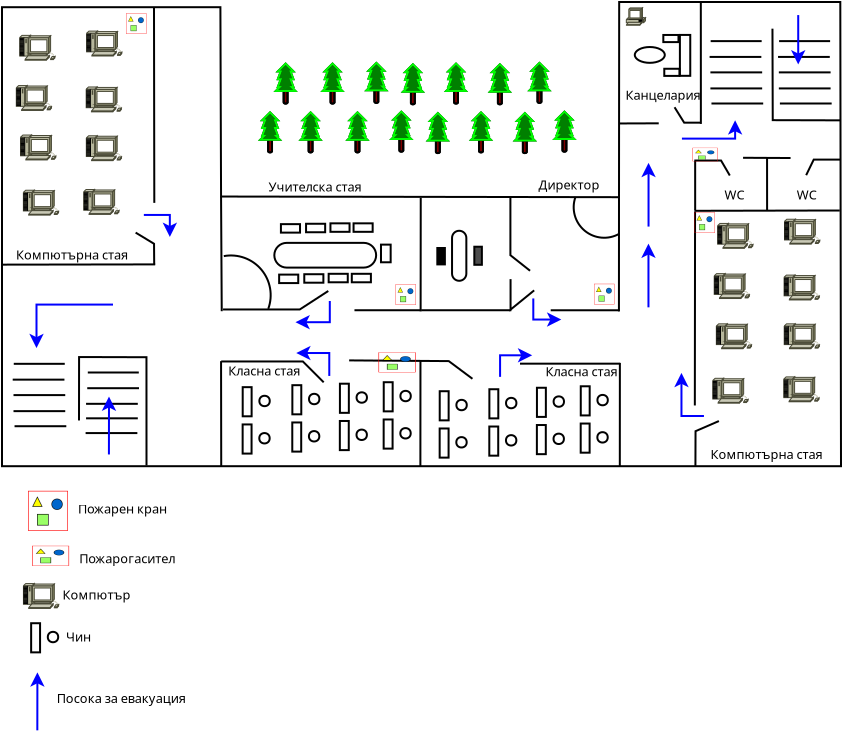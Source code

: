<?xml version="1.0" encoding="UTF-8"?>
<dia:diagram xmlns:dia="http://www.lysator.liu.se/~alla/dia/">
  <dia:layer name="Фон" visible="true">
    <dia:object type="Standard - Image" version="0" id="O0">
      <dia:attribute name="obj_pos">
        <dia:point val="9.83,13.994"/>
      </dia:attribute>
      <dia:attribute name="obj_bb">
        <dia:rectangle val="9.78,13.944;10.844,14.563"/>
      </dia:attribute>
      <dia:attribute name="elem_corner">
        <dia:point val="9.83,13.994"/>
      </dia:attribute>
      <dia:attribute name="elem_width">
        <dia:real val="0.964"/>
      </dia:attribute>
      <dia:attribute name="elem_height">
        <dia:real val="0.52"/>
      </dia:attribute>
      <dia:attribute name="draw_border">
        <dia:boolean val="false"/>
      </dia:attribute>
      <dia:attribute name="keep_aspect">
        <dia:boolean val="true"/>
      </dia:attribute>
      <dia:attribute name="file">
        <dia:string>#D:\Downloads\product_1372.jpg#</dia:string>
      </dia:attribute>
    </dia:object>
    <dia:object type="Standard - Box" version="0" id="O1">
      <dia:attribute name="obj_pos">
        <dia:point val="0.607,31.17"/>
      </dia:attribute>
      <dia:attribute name="obj_bb">
        <dia:rectangle val="0.557,31.12;1.103,32.677"/>
      </dia:attribute>
      <dia:attribute name="elem_corner">
        <dia:point val="0.607,31.17"/>
      </dia:attribute>
      <dia:attribute name="elem_width">
        <dia:real val="0.446"/>
      </dia:attribute>
      <dia:attribute name="elem_height">
        <dia:real val="1.457"/>
      </dia:attribute>
      <dia:attribute name="show_background">
        <dia:boolean val="true"/>
      </dia:attribute>
    </dia:object>
    <dia:object type="Standard - Ellipse" version="0" id="O2">
      <dia:attribute name="obj_pos">
        <dia:point val="1.44,31.601"/>
      </dia:attribute>
      <dia:attribute name="obj_bb">
        <dia:rectangle val="1.39,31.551;2.01,32.171"/>
      </dia:attribute>
      <dia:attribute name="elem_corner">
        <dia:point val="1.44,31.601"/>
      </dia:attribute>
      <dia:attribute name="elem_width">
        <dia:real val="0.52"/>
      </dia:attribute>
      <dia:attribute name="elem_height">
        <dia:real val="0.52"/>
      </dia:attribute>
      <dia:attribute name="aspect">
        <dia:enum val="2"/>
      </dia:attribute>
    </dia:object>
    <dia:object type="Standard - Line" version="0" id="O3">
      <dia:attribute name="obj_pos">
        <dia:point val="0.916,36.524"/>
      </dia:attribute>
      <dia:attribute name="obj_bb">
        <dia:rectangle val="0.557,33.517;1.281,36.574"/>
      </dia:attribute>
      <dia:attribute name="conn_endpoints">
        <dia:point val="0.916,36.524"/>
        <dia:point val="0.92,33.628"/>
      </dia:attribute>
      <dia:attribute name="numcp">
        <dia:int val="1"/>
      </dia:attribute>
      <dia:attribute name="line_color">
        <dia:color val="#0000ff"/>
      </dia:attribute>
      <dia:attribute name="end_arrow">
        <dia:enum val="22"/>
      </dia:attribute>
      <dia:attribute name="end_arrow_length">
        <dia:real val="0.5"/>
      </dia:attribute>
      <dia:attribute name="end_arrow_width">
        <dia:real val="0.5"/>
      </dia:attribute>
    </dia:object>
    <dia:object type="Standard - Text" version="1" id="O4">
      <dia:attribute name="obj_pos">
        <dia:point val="2.944,25.686"/>
      </dia:attribute>
      <dia:attribute name="obj_bb">
        <dia:rectangle val="2.944,25.046;7.149,25.819"/>
      </dia:attribute>
      <dia:attribute name="text">
        <dia:composite type="text">
          <dia:attribute name="string">
            <dia:string>#Пожарен кран#</dia:string>
          </dia:attribute>
          <dia:attribute name="font">
            <dia:font family="sans" style="0" name="Helvetica"/>
          </dia:attribute>
          <dia:attribute name="height">
            <dia:real val="0.8"/>
          </dia:attribute>
          <dia:attribute name="pos">
            <dia:point val="2.944,25.686"/>
          </dia:attribute>
          <dia:attribute name="color">
            <dia:color val="#000000"/>
          </dia:attribute>
          <dia:attribute name="alignment">
            <dia:enum val="0"/>
          </dia:attribute>
        </dia:composite>
      </dia:attribute>
      <dia:attribute name="valign">
        <dia:enum val="3"/>
      </dia:attribute>
    </dia:object>
    <dia:object type="Standard - Text" version="1" id="O5">
      <dia:attribute name="obj_pos">
        <dia:point val="3.014,28.175"/>
      </dia:attribute>
      <dia:attribute name="obj_bb">
        <dia:rectangle val="3.014,27.535;7.547,28.307"/>
      </dia:attribute>
      <dia:attribute name="text">
        <dia:composite type="text">
          <dia:attribute name="string">
            <dia:string>#Пожарогасител#</dia:string>
          </dia:attribute>
          <dia:attribute name="font">
            <dia:font family="sans" style="0" name="Helvetica"/>
          </dia:attribute>
          <dia:attribute name="height">
            <dia:real val="0.8"/>
          </dia:attribute>
          <dia:attribute name="pos">
            <dia:point val="3.014,28.175"/>
          </dia:attribute>
          <dia:attribute name="color">
            <dia:color val="#000000"/>
          </dia:attribute>
          <dia:attribute name="alignment">
            <dia:enum val="0"/>
          </dia:attribute>
        </dia:composite>
      </dia:attribute>
      <dia:attribute name="valign">
        <dia:enum val="3"/>
      </dia:attribute>
    </dia:object>
    <dia:object type="Standard - Text" version="1" id="O6">
      <dia:attribute name="obj_pos">
        <dia:point val="2.18,29.985"/>
      </dia:attribute>
      <dia:attribute name="obj_bb">
        <dia:rectangle val="2.18,29.345;5.19,30.117"/>
      </dia:attribute>
      <dia:attribute name="text">
        <dia:composite type="text">
          <dia:attribute name="string">
            <dia:string>#Компютър#</dia:string>
          </dia:attribute>
          <dia:attribute name="font">
            <dia:font family="sans" style="0" name="Helvetica"/>
          </dia:attribute>
          <dia:attribute name="height">
            <dia:real val="0.8"/>
          </dia:attribute>
          <dia:attribute name="pos">
            <dia:point val="2.18,29.985"/>
          </dia:attribute>
          <dia:attribute name="color">
            <dia:color val="#000000"/>
          </dia:attribute>
          <dia:attribute name="alignment">
            <dia:enum val="0"/>
          </dia:attribute>
        </dia:composite>
      </dia:attribute>
      <dia:attribute name="valign">
        <dia:enum val="3"/>
      </dia:attribute>
    </dia:object>
    <dia:object type="Standard - Text" version="1" id="O7">
      <dia:attribute name="obj_pos">
        <dia:point val="2.349,32.087"/>
      </dia:attribute>
      <dia:attribute name="obj_bb">
        <dia:rectangle val="2.349,31.447;3.476,32.219"/>
      </dia:attribute>
      <dia:attribute name="text">
        <dia:composite type="text">
          <dia:attribute name="string">
            <dia:string>#Чин#</dia:string>
          </dia:attribute>
          <dia:attribute name="font">
            <dia:font family="sans" style="0" name="Helvetica"/>
          </dia:attribute>
          <dia:attribute name="height">
            <dia:real val="0.8"/>
          </dia:attribute>
          <dia:attribute name="pos">
            <dia:point val="2.349,32.087"/>
          </dia:attribute>
          <dia:attribute name="color">
            <dia:color val="#000000"/>
          </dia:attribute>
          <dia:attribute name="alignment">
            <dia:enum val="0"/>
          </dia:attribute>
        </dia:composite>
      </dia:attribute>
      <dia:attribute name="valign">
        <dia:enum val="3"/>
      </dia:attribute>
    </dia:object>
    <dia:object type="Standard - Text" version="1" id="O8">
      <dia:attribute name="obj_pos">
        <dia:point val="1.886,35.156"/>
      </dia:attribute>
      <dia:attribute name="obj_bb">
        <dia:rectangle val="1.886,34.516;8.036,35.289"/>
      </dia:attribute>
      <dia:attribute name="text">
        <dia:composite type="text">
          <dia:attribute name="string">
            <dia:string>#Посока за евакуация#</dia:string>
          </dia:attribute>
          <dia:attribute name="font">
            <dia:font family="sans" style="0" name="Helvetica"/>
          </dia:attribute>
          <dia:attribute name="height">
            <dia:real val="0.8"/>
          </dia:attribute>
          <dia:attribute name="pos">
            <dia:point val="1.886,35.156"/>
          </dia:attribute>
          <dia:attribute name="color">
            <dia:color val="#000000"/>
          </dia:attribute>
          <dia:attribute name="alignment">
            <dia:enum val="0"/>
          </dia:attribute>
        </dia:composite>
      </dia:attribute>
      <dia:attribute name="valign">
        <dia:enum val="3"/>
      </dia:attribute>
    </dia:object>
    <dia:object type="Standard - Image" version="0" id="O9">
      <dia:attribute name="obj_pos">
        <dia:point val="0.45,24.55"/>
      </dia:attribute>
      <dia:attribute name="obj_bb">
        <dia:rectangle val="0.4,24.5;2.5,26.6"/>
      </dia:attribute>
      <dia:attribute name="elem_corner">
        <dia:point val="0.45,24.55"/>
      </dia:attribute>
      <dia:attribute name="elem_width">
        <dia:real val="2"/>
      </dia:attribute>
      <dia:attribute name="elem_height">
        <dia:real val="2"/>
      </dia:attribute>
      <dia:attribute name="draw_border">
        <dia:boolean val="false"/>
      </dia:attribute>
      <dia:attribute name="keep_aspect">
        <dia:boolean val="true"/>
      </dia:attribute>
      <dia:attribute name="file">
        <dia:string>#5a3a637a325767.175.png#</dia:string>
      </dia:attribute>
    </dia:object>
    <dia:object type="Standard - Image" version="0" id="O10">
      <dia:attribute name="obj_pos">
        <dia:point val="0.65,27.3"/>
      </dia:attribute>
      <dia:attribute name="obj_bb">
        <dia:rectangle val="0.6,27.25;2.555,28.35"/>
      </dia:attribute>
      <dia:attribute name="elem_corner">
        <dia:point val="0.65,27.3"/>
      </dia:attribute>
      <dia:attribute name="elem_width">
        <dia:real val="1.855"/>
      </dia:attribute>
      <dia:attribute name="elem_height">
        <dia:real val="1"/>
      </dia:attribute>
      <dia:attribute name="draw_border">
        <dia:boolean val="false"/>
      </dia:attribute>
      <dia:attribute name="keep_aspect">
        <dia:boolean val="true"/>
      </dia:attribute>
      <dia:attribute name="file">
        <dia:string>#product_1372.jpg#</dia:string>
      </dia:attribute>
    </dia:object>
  </dia:layer>
  <dia:layer name="shema na dskl" visible="true">
    <dia:object type="Standard - Polygon" version="0" id="O11">
      <dia:attribute name="obj_pos">
        <dia:point val="41.065,0.109"/>
      </dia:attribute>
      <dia:attribute name="obj_bb">
        <dia:rectangle val="-0.9,0.059;41.15,23.368"/>
      </dia:attribute>
      <dia:attribute name="poly_points">
        <dia:point val="41.065,0.109"/>
        <dia:point val="41.1,23.318"/>
        <dia:point val="-0.85,23.318"/>
        <dia:point val="-0.85,0.368"/>
        <dia:point val="10.07,0.369"/>
        <dia:point val="10.103,9.836"/>
        <dia:point val="30,9.868"/>
        <dia:point val="30.009,0.109"/>
      </dia:attribute>
      <dia:attribute name="line_width">
        <dia:real val="0.1"/>
      </dia:attribute>
      <dia:attribute name="show_background">
        <dia:boolean val="true"/>
      </dia:attribute>
    </dia:object>
    <dia:object type="Tree1" version="1" id="O12">
      <dia:attribute name="obj_pos">
        <dia:point val="12.843,3.19"/>
      </dia:attribute>
      <dia:attribute name="obj_bb">
        <dia:rectangle val="12.722,3.12;13.939,5.24"/>
      </dia:attribute>
      <dia:attribute name="meta">
        <dia:composite type="dict"/>
      </dia:attribute>
      <dia:attribute name="elem_corner">
        <dia:point val="12.843,3.19"/>
      </dia:attribute>
      <dia:attribute name="elem_width">
        <dia:real val="0.976"/>
      </dia:attribute>
      <dia:attribute name="elem_height">
        <dia:real val="2"/>
      </dia:attribute>
      <dia:attribute name="line_width">
        <dia:real val="0.1"/>
      </dia:attribute>
      <dia:attribute name="line_colour">
        <dia:color val="#000000"/>
      </dia:attribute>
      <dia:attribute name="fill_colour">
        <dia:color val="#ffffff"/>
      </dia:attribute>
      <dia:attribute name="show_background">
        <dia:boolean val="true"/>
      </dia:attribute>
      <dia:attribute name="line_style">
        <dia:enum val="0"/>
        <dia:real val="1"/>
      </dia:attribute>
      <dia:attribute name="flip_horizontal">
        <dia:boolean val="false"/>
      </dia:attribute>
      <dia:attribute name="flip_vertical">
        <dia:boolean val="false"/>
      </dia:attribute>
      <dia:attribute name="subscale">
        <dia:real val="1"/>
      </dia:attribute>
    </dia:object>
    <dia:object type="Tree1" version="1" id="O13">
      <dia:attribute name="obj_pos">
        <dia:point val="15.188,3.19"/>
      </dia:attribute>
      <dia:attribute name="obj_bb">
        <dia:rectangle val="15.067,3.12;16.284,5.24"/>
      </dia:attribute>
      <dia:attribute name="meta">
        <dia:composite type="dict"/>
      </dia:attribute>
      <dia:attribute name="elem_corner">
        <dia:point val="15.188,3.19"/>
      </dia:attribute>
      <dia:attribute name="elem_width">
        <dia:real val="0.976"/>
      </dia:attribute>
      <dia:attribute name="elem_height">
        <dia:real val="2"/>
      </dia:attribute>
      <dia:attribute name="line_width">
        <dia:real val="0.1"/>
      </dia:attribute>
      <dia:attribute name="line_colour">
        <dia:color val="#000000"/>
      </dia:attribute>
      <dia:attribute name="fill_colour">
        <dia:color val="#ffffff"/>
      </dia:attribute>
      <dia:attribute name="show_background">
        <dia:boolean val="true"/>
      </dia:attribute>
      <dia:attribute name="line_style">
        <dia:enum val="0"/>
        <dia:real val="1"/>
      </dia:attribute>
      <dia:attribute name="flip_horizontal">
        <dia:boolean val="false"/>
      </dia:attribute>
      <dia:attribute name="flip_vertical">
        <dia:boolean val="false"/>
      </dia:attribute>
      <dia:attribute name="subscale">
        <dia:real val="1"/>
      </dia:attribute>
    </dia:object>
    <dia:object type="Tree1" version="1" id="O14">
      <dia:attribute name="obj_pos">
        <dia:point val="17.38,3.155"/>
      </dia:attribute>
      <dia:attribute name="obj_bb">
        <dia:rectangle val="17.259,3.084;18.476,5.205"/>
      </dia:attribute>
      <dia:attribute name="meta">
        <dia:composite type="dict"/>
      </dia:attribute>
      <dia:attribute name="elem_corner">
        <dia:point val="17.38,3.155"/>
      </dia:attribute>
      <dia:attribute name="elem_width">
        <dia:real val="0.976"/>
      </dia:attribute>
      <dia:attribute name="elem_height">
        <dia:real val="2"/>
      </dia:attribute>
      <dia:attribute name="line_width">
        <dia:real val="0.1"/>
      </dia:attribute>
      <dia:attribute name="line_colour">
        <dia:color val="#000000"/>
      </dia:attribute>
      <dia:attribute name="fill_colour">
        <dia:color val="#ffffff"/>
      </dia:attribute>
      <dia:attribute name="show_background">
        <dia:boolean val="true"/>
      </dia:attribute>
      <dia:attribute name="line_style">
        <dia:enum val="0"/>
        <dia:real val="1"/>
      </dia:attribute>
      <dia:attribute name="flip_horizontal">
        <dia:boolean val="false"/>
      </dia:attribute>
      <dia:attribute name="flip_vertical">
        <dia:boolean val="false"/>
      </dia:attribute>
      <dia:attribute name="subscale">
        <dia:real val="1"/>
      </dia:attribute>
    </dia:object>
    <dia:object type="Tree1" version="1" id="O15">
      <dia:attribute name="obj_pos">
        <dia:point val="19.206,3.226"/>
      </dia:attribute>
      <dia:attribute name="obj_bb">
        <dia:rectangle val="19.086,3.155;20.303,5.276"/>
      </dia:attribute>
      <dia:attribute name="meta">
        <dia:composite type="dict"/>
      </dia:attribute>
      <dia:attribute name="elem_corner">
        <dia:point val="19.206,3.226"/>
      </dia:attribute>
      <dia:attribute name="elem_width">
        <dia:real val="0.976"/>
      </dia:attribute>
      <dia:attribute name="elem_height">
        <dia:real val="2"/>
      </dia:attribute>
      <dia:attribute name="line_width">
        <dia:real val="0.1"/>
      </dia:attribute>
      <dia:attribute name="line_colour">
        <dia:color val="#000000"/>
      </dia:attribute>
      <dia:attribute name="fill_colour">
        <dia:color val="#ffffff"/>
      </dia:attribute>
      <dia:attribute name="show_background">
        <dia:boolean val="true"/>
      </dia:attribute>
      <dia:attribute name="line_style">
        <dia:enum val="0"/>
        <dia:real val="1"/>
      </dia:attribute>
      <dia:attribute name="flip_horizontal">
        <dia:boolean val="false"/>
      </dia:attribute>
      <dia:attribute name="flip_vertical">
        <dia:boolean val="false"/>
      </dia:attribute>
      <dia:attribute name="subscale">
        <dia:real val="1"/>
      </dia:attribute>
    </dia:object>
    <dia:object type="Tree1" version="1" id="O16">
      <dia:attribute name="obj_pos">
        <dia:point val="21.363,3.19"/>
      </dia:attribute>
      <dia:attribute name="obj_bb">
        <dia:rectangle val="21.242,3.12;22.459,5.24"/>
      </dia:attribute>
      <dia:attribute name="meta">
        <dia:composite type="dict"/>
      </dia:attribute>
      <dia:attribute name="elem_corner">
        <dia:point val="21.363,3.19"/>
      </dia:attribute>
      <dia:attribute name="elem_width">
        <dia:real val="0.976"/>
      </dia:attribute>
      <dia:attribute name="elem_height">
        <dia:real val="2"/>
      </dia:attribute>
      <dia:attribute name="line_width">
        <dia:real val="0.1"/>
      </dia:attribute>
      <dia:attribute name="line_colour">
        <dia:color val="#000000"/>
      </dia:attribute>
      <dia:attribute name="fill_colour">
        <dia:color val="#ffffff"/>
      </dia:attribute>
      <dia:attribute name="show_background">
        <dia:boolean val="true"/>
      </dia:attribute>
      <dia:attribute name="line_style">
        <dia:enum val="0"/>
        <dia:real val="1"/>
      </dia:attribute>
      <dia:attribute name="flip_horizontal">
        <dia:boolean val="false"/>
      </dia:attribute>
      <dia:attribute name="flip_vertical">
        <dia:boolean val="false"/>
      </dia:attribute>
      <dia:attribute name="subscale">
        <dia:real val="1"/>
      </dia:attribute>
    </dia:object>
    <dia:object type="Tree1" version="1" id="O17">
      <dia:attribute name="obj_pos">
        <dia:point val="23.555,3.226"/>
      </dia:attribute>
      <dia:attribute name="obj_bb">
        <dia:rectangle val="23.434,3.155;24.651,5.276"/>
      </dia:attribute>
      <dia:attribute name="meta">
        <dia:composite type="dict"/>
      </dia:attribute>
      <dia:attribute name="elem_corner">
        <dia:point val="23.555,3.226"/>
      </dia:attribute>
      <dia:attribute name="elem_width">
        <dia:real val="0.976"/>
      </dia:attribute>
      <dia:attribute name="elem_height">
        <dia:real val="2"/>
      </dia:attribute>
      <dia:attribute name="line_width">
        <dia:real val="0.1"/>
      </dia:attribute>
      <dia:attribute name="line_colour">
        <dia:color val="#000000"/>
      </dia:attribute>
      <dia:attribute name="fill_colour">
        <dia:color val="#ffffff"/>
      </dia:attribute>
      <dia:attribute name="show_background">
        <dia:boolean val="true"/>
      </dia:attribute>
      <dia:attribute name="line_style">
        <dia:enum val="0"/>
        <dia:real val="1"/>
      </dia:attribute>
      <dia:attribute name="flip_horizontal">
        <dia:boolean val="false"/>
      </dia:attribute>
      <dia:attribute name="flip_vertical">
        <dia:boolean val="false"/>
      </dia:attribute>
      <dia:attribute name="subscale">
        <dia:real val="1"/>
      </dia:attribute>
    </dia:object>
    <dia:object type="Tree1" version="1" id="O18">
      <dia:attribute name="obj_pos">
        <dia:point val="25.535,3.155"/>
      </dia:attribute>
      <dia:attribute name="obj_bb">
        <dia:rectangle val="25.414,3.084;26.631,5.205"/>
      </dia:attribute>
      <dia:attribute name="meta">
        <dia:composite type="dict"/>
      </dia:attribute>
      <dia:attribute name="elem_corner">
        <dia:point val="25.535,3.155"/>
      </dia:attribute>
      <dia:attribute name="elem_width">
        <dia:real val="0.976"/>
      </dia:attribute>
      <dia:attribute name="elem_height">
        <dia:real val="2"/>
      </dia:attribute>
      <dia:attribute name="line_width">
        <dia:real val="0.1"/>
      </dia:attribute>
      <dia:attribute name="line_colour">
        <dia:color val="#000000"/>
      </dia:attribute>
      <dia:attribute name="fill_colour">
        <dia:color val="#ffffff"/>
      </dia:attribute>
      <dia:attribute name="show_background">
        <dia:boolean val="true"/>
      </dia:attribute>
      <dia:attribute name="line_style">
        <dia:enum val="0"/>
        <dia:real val="1"/>
      </dia:attribute>
      <dia:attribute name="flip_horizontal">
        <dia:boolean val="false"/>
      </dia:attribute>
      <dia:attribute name="flip_vertical">
        <dia:boolean val="false"/>
      </dia:attribute>
      <dia:attribute name="subscale">
        <dia:real val="1"/>
      </dia:attribute>
    </dia:object>
    <dia:object type="Tree1" version="1" id="O19">
      <dia:attribute name="obj_pos">
        <dia:point val="14.091,5.63"/>
      </dia:attribute>
      <dia:attribute name="obj_bb">
        <dia:rectangle val="13.971,5.559;15.188,7.68"/>
      </dia:attribute>
      <dia:attribute name="meta">
        <dia:composite type="dict"/>
      </dia:attribute>
      <dia:attribute name="elem_corner">
        <dia:point val="14.091,5.63"/>
      </dia:attribute>
      <dia:attribute name="elem_width">
        <dia:real val="0.976"/>
      </dia:attribute>
      <dia:attribute name="elem_height">
        <dia:real val="2"/>
      </dia:attribute>
      <dia:attribute name="line_width">
        <dia:real val="0.1"/>
      </dia:attribute>
      <dia:attribute name="line_colour">
        <dia:color val="#000000"/>
      </dia:attribute>
      <dia:attribute name="fill_colour">
        <dia:color val="#ffffff"/>
      </dia:attribute>
      <dia:attribute name="show_background">
        <dia:boolean val="true"/>
      </dia:attribute>
      <dia:attribute name="line_style">
        <dia:enum val="0"/>
        <dia:real val="1"/>
      </dia:attribute>
      <dia:attribute name="flip_horizontal">
        <dia:boolean val="false"/>
      </dia:attribute>
      <dia:attribute name="flip_vertical">
        <dia:boolean val="false"/>
      </dia:attribute>
      <dia:attribute name="subscale">
        <dia:real val="1"/>
      </dia:attribute>
    </dia:object>
    <dia:object type="Tree1" version="1" id="O20">
      <dia:attribute name="obj_pos">
        <dia:point val="16.436,5.63"/>
      </dia:attribute>
      <dia:attribute name="obj_bb">
        <dia:rectangle val="16.316,5.559;17.533,7.68"/>
      </dia:attribute>
      <dia:attribute name="meta">
        <dia:composite type="dict"/>
      </dia:attribute>
      <dia:attribute name="elem_corner">
        <dia:point val="16.436,5.63"/>
      </dia:attribute>
      <dia:attribute name="elem_width">
        <dia:real val="0.976"/>
      </dia:attribute>
      <dia:attribute name="elem_height">
        <dia:real val="2"/>
      </dia:attribute>
      <dia:attribute name="line_width">
        <dia:real val="0.1"/>
      </dia:attribute>
      <dia:attribute name="line_colour">
        <dia:color val="#000000"/>
      </dia:attribute>
      <dia:attribute name="fill_colour">
        <dia:color val="#ffffff"/>
      </dia:attribute>
      <dia:attribute name="show_background">
        <dia:boolean val="true"/>
      </dia:attribute>
      <dia:attribute name="line_style">
        <dia:enum val="0"/>
        <dia:real val="1"/>
      </dia:attribute>
      <dia:attribute name="flip_horizontal">
        <dia:boolean val="false"/>
      </dia:attribute>
      <dia:attribute name="flip_vertical">
        <dia:boolean val="false"/>
      </dia:attribute>
      <dia:attribute name="subscale">
        <dia:real val="1"/>
      </dia:attribute>
    </dia:object>
    <dia:object type="Tree1" version="1" id="O21">
      <dia:attribute name="obj_pos">
        <dia:point val="18.628,5.594"/>
      </dia:attribute>
      <dia:attribute name="obj_bb">
        <dia:rectangle val="18.508,5.524;19.725,7.644"/>
      </dia:attribute>
      <dia:attribute name="meta">
        <dia:composite type="dict"/>
      </dia:attribute>
      <dia:attribute name="elem_corner">
        <dia:point val="18.628,5.594"/>
      </dia:attribute>
      <dia:attribute name="elem_width">
        <dia:real val="0.976"/>
      </dia:attribute>
      <dia:attribute name="elem_height">
        <dia:real val="2"/>
      </dia:attribute>
      <dia:attribute name="line_width">
        <dia:real val="0.1"/>
      </dia:attribute>
      <dia:attribute name="line_colour">
        <dia:color val="#000000"/>
      </dia:attribute>
      <dia:attribute name="fill_colour">
        <dia:color val="#ffffff"/>
      </dia:attribute>
      <dia:attribute name="show_background">
        <dia:boolean val="true"/>
      </dia:attribute>
      <dia:attribute name="line_style">
        <dia:enum val="0"/>
        <dia:real val="1"/>
      </dia:attribute>
      <dia:attribute name="flip_horizontal">
        <dia:boolean val="false"/>
      </dia:attribute>
      <dia:attribute name="flip_vertical">
        <dia:boolean val="false"/>
      </dia:attribute>
      <dia:attribute name="subscale">
        <dia:real val="1"/>
      </dia:attribute>
    </dia:object>
    <dia:object type="Tree1" version="1" id="O22">
      <dia:attribute name="obj_pos">
        <dia:point val="20.455,5.665"/>
      </dia:attribute>
      <dia:attribute name="obj_bb">
        <dia:rectangle val="20.335,5.594;21.552,7.715"/>
      </dia:attribute>
      <dia:attribute name="meta">
        <dia:composite type="dict"/>
      </dia:attribute>
      <dia:attribute name="elem_corner">
        <dia:point val="20.455,5.665"/>
      </dia:attribute>
      <dia:attribute name="elem_width">
        <dia:real val="0.976"/>
      </dia:attribute>
      <dia:attribute name="elem_height">
        <dia:real val="2"/>
      </dia:attribute>
      <dia:attribute name="line_width">
        <dia:real val="0.1"/>
      </dia:attribute>
      <dia:attribute name="line_colour">
        <dia:color val="#000000"/>
      </dia:attribute>
      <dia:attribute name="fill_colour">
        <dia:color val="#ffffff"/>
      </dia:attribute>
      <dia:attribute name="show_background">
        <dia:boolean val="true"/>
      </dia:attribute>
      <dia:attribute name="line_style">
        <dia:enum val="0"/>
        <dia:real val="1"/>
      </dia:attribute>
      <dia:attribute name="flip_horizontal">
        <dia:boolean val="false"/>
      </dia:attribute>
      <dia:attribute name="flip_vertical">
        <dia:boolean val="false"/>
      </dia:attribute>
      <dia:attribute name="subscale">
        <dia:real val="1"/>
      </dia:attribute>
    </dia:object>
    <dia:object type="Tree1" version="1" id="O23">
      <dia:attribute name="obj_pos">
        <dia:point val="22.612,5.63"/>
      </dia:attribute>
      <dia:attribute name="obj_bb">
        <dia:rectangle val="22.491,5.559;23.708,7.68"/>
      </dia:attribute>
      <dia:attribute name="meta">
        <dia:composite type="dict"/>
      </dia:attribute>
      <dia:attribute name="elem_corner">
        <dia:point val="22.612,5.63"/>
      </dia:attribute>
      <dia:attribute name="elem_width">
        <dia:real val="0.976"/>
      </dia:attribute>
      <dia:attribute name="elem_height">
        <dia:real val="2"/>
      </dia:attribute>
      <dia:attribute name="line_width">
        <dia:real val="0.1"/>
      </dia:attribute>
      <dia:attribute name="line_colour">
        <dia:color val="#000000"/>
      </dia:attribute>
      <dia:attribute name="fill_colour">
        <dia:color val="#ffffff"/>
      </dia:attribute>
      <dia:attribute name="show_background">
        <dia:boolean val="true"/>
      </dia:attribute>
      <dia:attribute name="line_style">
        <dia:enum val="0"/>
        <dia:real val="1"/>
      </dia:attribute>
      <dia:attribute name="flip_horizontal">
        <dia:boolean val="false"/>
      </dia:attribute>
      <dia:attribute name="flip_vertical">
        <dia:boolean val="false"/>
      </dia:attribute>
      <dia:attribute name="subscale">
        <dia:real val="1"/>
      </dia:attribute>
    </dia:object>
    <dia:object type="Tree1" version="1" id="O24">
      <dia:attribute name="obj_pos">
        <dia:point val="24.804,5.665"/>
      </dia:attribute>
      <dia:attribute name="obj_bb">
        <dia:rectangle val="24.683,5.594;25.9,7.715"/>
      </dia:attribute>
      <dia:attribute name="meta">
        <dia:composite type="dict"/>
      </dia:attribute>
      <dia:attribute name="elem_corner">
        <dia:point val="24.804,5.665"/>
      </dia:attribute>
      <dia:attribute name="elem_width">
        <dia:real val="0.976"/>
      </dia:attribute>
      <dia:attribute name="elem_height">
        <dia:real val="2"/>
      </dia:attribute>
      <dia:attribute name="line_width">
        <dia:real val="0.1"/>
      </dia:attribute>
      <dia:attribute name="line_colour">
        <dia:color val="#000000"/>
      </dia:attribute>
      <dia:attribute name="fill_colour">
        <dia:color val="#ffffff"/>
      </dia:attribute>
      <dia:attribute name="show_background">
        <dia:boolean val="true"/>
      </dia:attribute>
      <dia:attribute name="line_style">
        <dia:enum val="0"/>
        <dia:real val="1"/>
      </dia:attribute>
      <dia:attribute name="flip_horizontal">
        <dia:boolean val="false"/>
      </dia:attribute>
      <dia:attribute name="flip_vertical">
        <dia:boolean val="false"/>
      </dia:attribute>
      <dia:attribute name="subscale">
        <dia:real val="1"/>
      </dia:attribute>
    </dia:object>
    <dia:object type="Tree1" version="1" id="O25">
      <dia:attribute name="obj_pos">
        <dia:point val="26.784,5.594"/>
      </dia:attribute>
      <dia:attribute name="obj_bb">
        <dia:rectangle val="26.663,5.524;27.88,7.644"/>
      </dia:attribute>
      <dia:attribute name="meta">
        <dia:composite type="dict"/>
      </dia:attribute>
      <dia:attribute name="elem_corner">
        <dia:point val="26.784,5.594"/>
      </dia:attribute>
      <dia:attribute name="elem_width">
        <dia:real val="0.976"/>
      </dia:attribute>
      <dia:attribute name="elem_height">
        <dia:real val="2"/>
      </dia:attribute>
      <dia:attribute name="line_width">
        <dia:real val="0.1"/>
      </dia:attribute>
      <dia:attribute name="line_colour">
        <dia:color val="#000000"/>
      </dia:attribute>
      <dia:attribute name="fill_colour">
        <dia:color val="#ffffff"/>
      </dia:attribute>
      <dia:attribute name="show_background">
        <dia:boolean val="true"/>
      </dia:attribute>
      <dia:attribute name="line_style">
        <dia:enum val="0"/>
        <dia:real val="1"/>
      </dia:attribute>
      <dia:attribute name="flip_horizontal">
        <dia:boolean val="false"/>
      </dia:attribute>
      <dia:attribute name="flip_vertical">
        <dia:boolean val="false"/>
      </dia:attribute>
      <dia:attribute name="subscale">
        <dia:real val="1"/>
      </dia:attribute>
    </dia:object>
    <dia:object type="Tree1" version="1" id="O26">
      <dia:attribute name="obj_pos">
        <dia:point val="12.065,5.63"/>
      </dia:attribute>
      <dia:attribute name="obj_bb">
        <dia:rectangle val="11.944,5.559;13.161,7.68"/>
      </dia:attribute>
      <dia:attribute name="meta">
        <dia:composite type="dict"/>
      </dia:attribute>
      <dia:attribute name="elem_corner">
        <dia:point val="12.065,5.63"/>
      </dia:attribute>
      <dia:attribute name="elem_width">
        <dia:real val="0.976"/>
      </dia:attribute>
      <dia:attribute name="elem_height">
        <dia:real val="2"/>
      </dia:attribute>
      <dia:attribute name="line_width">
        <dia:real val="0.1"/>
      </dia:attribute>
      <dia:attribute name="line_colour">
        <dia:color val="#000000"/>
      </dia:attribute>
      <dia:attribute name="fill_colour">
        <dia:color val="#ffffff"/>
      </dia:attribute>
      <dia:attribute name="show_background">
        <dia:boolean val="true"/>
      </dia:attribute>
      <dia:attribute name="line_style">
        <dia:enum val="0"/>
        <dia:real val="1"/>
      </dia:attribute>
      <dia:attribute name="flip_horizontal">
        <dia:boolean val="false"/>
      </dia:attribute>
      <dia:attribute name="flip_vertical">
        <dia:boolean val="false"/>
      </dia:attribute>
      <dia:attribute name="subscale">
        <dia:real val="1"/>
      </dia:attribute>
    </dia:object>
  </dia:layer>
  <dia:layer name="komp staq #1" visible="true">
    <dia:object type="Standard - Line" version="0" id="O27">
      <dia:attribute name="obj_pos">
        <dia:point val="6.75,0.4"/>
      </dia:attribute>
      <dia:attribute name="obj_bb">
        <dia:rectangle val="6.7,0.35;6.815,10.204"/>
      </dia:attribute>
      <dia:attribute name="conn_endpoints">
        <dia:point val="6.75,0.4"/>
        <dia:point val="6.765,10.154"/>
      </dia:attribute>
      <dia:attribute name="numcp">
        <dia:int val="1"/>
      </dia:attribute>
    </dia:object>
    <dia:object type="Standard - Line" version="0" id="O28">
      <dia:attribute name="obj_pos">
        <dia:point val="-0.836,13.241"/>
      </dia:attribute>
      <dia:attribute name="obj_bb">
        <dia:rectangle val="-0.886,13.179;6.859,13.291"/>
      </dia:attribute>
      <dia:attribute name="conn_endpoints">
        <dia:point val="-0.836,13.241"/>
        <dia:point val="6.809,13.229"/>
      </dia:attribute>
      <dia:attribute name="numcp">
        <dia:int val="1"/>
      </dia:attribute>
    </dia:object>
    <dia:object type="Standard - PolyLine" version="0" id="O29">
      <dia:attribute name="obj_pos">
        <dia:point val="6.375,23.281"/>
      </dia:attribute>
      <dia:attribute name="obj_bb">
        <dia:rectangle val="2.949,17.811;6.425,23.331"/>
      </dia:attribute>
      <dia:attribute name="poly_points">
        <dia:point val="6.375,23.281"/>
        <dia:point val="6.373,17.87"/>
        <dia:point val="3.004,17.861"/>
        <dia:point val="3.0,21.031"/>
      </dia:attribute>
    </dia:object>
    <dia:object type="Standard - Line" version="0" id="O30">
      <dia:attribute name="obj_pos">
        <dia:point val="3.44,18.634"/>
      </dia:attribute>
      <dia:attribute name="obj_bb">
        <dia:rectangle val="3.39,18.584;6.04,18.684"/>
      </dia:attribute>
      <dia:attribute name="conn_endpoints">
        <dia:point val="3.44,18.634"/>
        <dia:point val="5.99,18.634"/>
      </dia:attribute>
      <dia:attribute name="numcp">
        <dia:int val="1"/>
      </dia:attribute>
    </dia:object>
    <dia:object type="Standard - Line" version="0" id="O31">
      <dia:attribute name="obj_pos">
        <dia:point val="3.412,19.419"/>
      </dia:attribute>
      <dia:attribute name="obj_bb">
        <dia:rectangle val="3.362,19.369;6.05,19.469"/>
      </dia:attribute>
      <dia:attribute name="conn_endpoints">
        <dia:point val="3.412,19.419"/>
        <dia:point val="6.0,19.419"/>
      </dia:attribute>
      <dia:attribute name="numcp">
        <dia:int val="1"/>
      </dia:attribute>
    </dia:object>
    <dia:object type="Standard - Line" version="0" id="O32">
      <dia:attribute name="obj_pos">
        <dia:point val="3.353,20.2"/>
      </dia:attribute>
      <dia:attribute name="obj_bb">
        <dia:rectangle val="3.303,20.15;5.99,20.25"/>
      </dia:attribute>
      <dia:attribute name="conn_endpoints">
        <dia:point val="3.353,20.2"/>
        <dia:point val="5.94,20.2"/>
      </dia:attribute>
      <dia:attribute name="numcp">
        <dia:int val="1"/>
      </dia:attribute>
    </dia:object>
    <dia:object type="Standard - Line" version="0" id="O33">
      <dia:attribute name="obj_pos">
        <dia:point val="3.353,20.925"/>
      </dia:attribute>
      <dia:attribute name="obj_bb">
        <dia:rectangle val="3.303,20.875;5.99,20.975"/>
      </dia:attribute>
      <dia:attribute name="conn_endpoints">
        <dia:point val="3.353,20.925"/>
        <dia:point val="5.94,20.925"/>
      </dia:attribute>
      <dia:attribute name="numcp">
        <dia:int val="1"/>
      </dia:attribute>
    </dia:object>
    <dia:object type="Standard - Line" version="0" id="O34">
      <dia:attribute name="obj_pos">
        <dia:point val="3.33,21.663"/>
      </dia:attribute>
      <dia:attribute name="obj_bb">
        <dia:rectangle val="3.28,21.613;5.968,21.712"/>
      </dia:attribute>
      <dia:attribute name="conn_endpoints">
        <dia:point val="3.33,21.663"/>
        <dia:point val="5.918,21.663"/>
      </dia:attribute>
      <dia:attribute name="numcp">
        <dia:int val="1"/>
      </dia:attribute>
    </dia:object>
    <dia:object type="Standard - Line" version="0" id="O35">
      <dia:attribute name="obj_pos">
        <dia:point val="-0.262,18.2"/>
      </dia:attribute>
      <dia:attribute name="obj_bb">
        <dia:rectangle val="-0.312,18.15;2.338,18.25"/>
      </dia:attribute>
      <dia:attribute name="conn_endpoints">
        <dia:point val="-0.262,18.2"/>
        <dia:point val="2.288,18.2"/>
      </dia:attribute>
      <dia:attribute name="numcp">
        <dia:int val="1"/>
      </dia:attribute>
    </dia:object>
    <dia:object type="Standard - Line" version="0" id="O36">
      <dia:attribute name="obj_pos">
        <dia:point val="-0.315,18.991"/>
      </dia:attribute>
      <dia:attribute name="obj_bb">
        <dia:rectangle val="-0.365,18.941;2.322,19.041"/>
      </dia:attribute>
      <dia:attribute name="conn_endpoints">
        <dia:point val="-0.315,18.991"/>
        <dia:point val="2.272,18.991"/>
      </dia:attribute>
      <dia:attribute name="numcp">
        <dia:int val="1"/>
      </dia:attribute>
    </dia:object>
    <dia:object type="Standard - Line" version="0" id="O37">
      <dia:attribute name="obj_pos">
        <dia:point val="-0.275,19.764"/>
      </dia:attribute>
      <dia:attribute name="obj_bb">
        <dia:rectangle val="-0.325,19.713;2.362,19.814"/>
      </dia:attribute>
      <dia:attribute name="conn_endpoints">
        <dia:point val="-0.275,19.764"/>
        <dia:point val="2.312,19.764"/>
      </dia:attribute>
      <dia:attribute name="numcp">
        <dia:int val="1"/>
      </dia:attribute>
    </dia:object>
    <dia:object type="Standard - Line" version="0" id="O38">
      <dia:attribute name="obj_pos">
        <dia:point val="-0.275,20.566"/>
      </dia:attribute>
      <dia:attribute name="obj_bb">
        <dia:rectangle val="-0.325,20.516;2.362,20.616"/>
      </dia:attribute>
      <dia:attribute name="conn_endpoints">
        <dia:point val="-0.275,20.566"/>
        <dia:point val="2.312,20.566"/>
      </dia:attribute>
      <dia:attribute name="numcp">
        <dia:int val="1"/>
      </dia:attribute>
    </dia:object>
    <dia:object type="Standard - Line" version="0" id="O39">
      <dia:attribute name="obj_pos">
        <dia:point val="-0.223,21.32"/>
      </dia:attribute>
      <dia:attribute name="obj_bb">
        <dia:rectangle val="-0.273,21.27;2.415,21.37"/>
      </dia:attribute>
      <dia:attribute name="conn_endpoints">
        <dia:point val="-0.223,21.32"/>
        <dia:point val="2.365,21.32"/>
      </dia:attribute>
      <dia:attribute name="numcp">
        <dia:int val="1"/>
      </dia:attribute>
    </dia:object>
    <dia:object type="Standard - PolyLine" version="0" id="O40">
      <dia:attribute name="obj_pos">
        <dia:point val="5.831,11.639"/>
      </dia:attribute>
      <dia:attribute name="obj_bb">
        <dia:rectangle val="5.762,11.57;6.81,13.294"/>
      </dia:attribute>
      <dia:attribute name="poly_points">
        <dia:point val="5.831,11.639"/>
        <dia:point val="6.752,12.198"/>
        <dia:point val="6.76,13.243"/>
      </dia:attribute>
    </dia:object>
    <dia:object type="Cisco - Macintosh" version="1" id="O41">
      <dia:attribute name="obj_pos">
        <dia:point val="0.037,1.776"/>
      </dia:attribute>
      <dia:attribute name="obj_bb">
        <dia:rectangle val="0.036,1.775;1.819,3.021"/>
      </dia:attribute>
      <dia:attribute name="meta">
        <dia:composite type="dict"/>
      </dia:attribute>
      <dia:attribute name="elem_corner">
        <dia:point val="0.037,1.776"/>
      </dia:attribute>
      <dia:attribute name="elem_width">
        <dia:real val="1.759"/>
      </dia:attribute>
      <dia:attribute name="elem_height">
        <dia:real val="1.244"/>
      </dia:attribute>
      <dia:attribute name="line_width">
        <dia:real val="0.1"/>
      </dia:attribute>
      <dia:attribute name="line_colour">
        <dia:color val="#000000"/>
      </dia:attribute>
      <dia:attribute name="fill_colour">
        <dia:color val="#ffffff"/>
      </dia:attribute>
      <dia:attribute name="show_background">
        <dia:boolean val="true"/>
      </dia:attribute>
      <dia:attribute name="line_style">
        <dia:enum val="0"/>
        <dia:real val="1"/>
      </dia:attribute>
      <dia:attribute name="flip_horizontal">
        <dia:boolean val="false"/>
      </dia:attribute>
      <dia:attribute name="flip_vertical">
        <dia:boolean val="false"/>
      </dia:attribute>
      <dia:attribute name="subscale">
        <dia:real val="1"/>
      </dia:attribute>
    </dia:object>
    <dia:object type="Cisco - Macintosh" version="1" id="O42">
      <dia:attribute name="obj_pos">
        <dia:point val="-0.135,4.288"/>
      </dia:attribute>
      <dia:attribute name="obj_bb">
        <dia:rectangle val="-0.136,4.286;1.647,5.533"/>
      </dia:attribute>
      <dia:attribute name="meta">
        <dia:composite type="dict"/>
      </dia:attribute>
      <dia:attribute name="elem_corner">
        <dia:point val="-0.135,4.288"/>
      </dia:attribute>
      <dia:attribute name="elem_width">
        <dia:real val="1.759"/>
      </dia:attribute>
      <dia:attribute name="elem_height">
        <dia:real val="1.244"/>
      </dia:attribute>
      <dia:attribute name="line_width">
        <dia:real val="0.1"/>
      </dia:attribute>
      <dia:attribute name="line_colour">
        <dia:color val="#000000"/>
      </dia:attribute>
      <dia:attribute name="fill_colour">
        <dia:color val="#ffffff"/>
      </dia:attribute>
      <dia:attribute name="show_background">
        <dia:boolean val="true"/>
      </dia:attribute>
      <dia:attribute name="line_style">
        <dia:enum val="0"/>
        <dia:real val="1"/>
      </dia:attribute>
      <dia:attribute name="flip_horizontal">
        <dia:boolean val="false"/>
      </dia:attribute>
      <dia:attribute name="flip_vertical">
        <dia:boolean val="false"/>
      </dia:attribute>
      <dia:attribute name="subscale">
        <dia:real val="1"/>
      </dia:attribute>
    </dia:object>
    <dia:object type="Cisco - Macintosh" version="1" id="O43">
      <dia:attribute name="obj_pos">
        <dia:point val="0.078,6.762"/>
      </dia:attribute>
      <dia:attribute name="obj_bb">
        <dia:rectangle val="0.076,6.761;1.859,8.008"/>
      </dia:attribute>
      <dia:attribute name="meta">
        <dia:composite type="dict"/>
      </dia:attribute>
      <dia:attribute name="elem_corner">
        <dia:point val="0.078,6.762"/>
      </dia:attribute>
      <dia:attribute name="elem_width">
        <dia:real val="1.759"/>
      </dia:attribute>
      <dia:attribute name="elem_height">
        <dia:real val="1.244"/>
      </dia:attribute>
      <dia:attribute name="line_width">
        <dia:real val="0.1"/>
      </dia:attribute>
      <dia:attribute name="line_colour">
        <dia:color val="#000000"/>
      </dia:attribute>
      <dia:attribute name="fill_colour">
        <dia:color val="#ffffff"/>
      </dia:attribute>
      <dia:attribute name="show_background">
        <dia:boolean val="true"/>
      </dia:attribute>
      <dia:attribute name="line_style">
        <dia:enum val="0"/>
        <dia:real val="1"/>
      </dia:attribute>
      <dia:attribute name="flip_horizontal">
        <dia:boolean val="false"/>
      </dia:attribute>
      <dia:attribute name="flip_vertical">
        <dia:boolean val="false"/>
      </dia:attribute>
      <dia:attribute name="subscale">
        <dia:real val="1"/>
      </dia:attribute>
    </dia:object>
    <dia:object type="Cisco - Macintosh" version="1" id="O44">
      <dia:attribute name="obj_pos">
        <dia:point val="0.219,9.52"/>
      </dia:attribute>
      <dia:attribute name="obj_bb">
        <dia:rectangle val="0.218,9.519;2.0,10.765"/>
      </dia:attribute>
      <dia:attribute name="meta">
        <dia:composite type="dict"/>
      </dia:attribute>
      <dia:attribute name="elem_corner">
        <dia:point val="0.219,9.52"/>
      </dia:attribute>
      <dia:attribute name="elem_width">
        <dia:real val="1.759"/>
      </dia:attribute>
      <dia:attribute name="elem_height">
        <dia:real val="1.244"/>
      </dia:attribute>
      <dia:attribute name="line_width">
        <dia:real val="0.1"/>
      </dia:attribute>
      <dia:attribute name="line_colour">
        <dia:color val="#000000"/>
      </dia:attribute>
      <dia:attribute name="fill_colour">
        <dia:color val="#ffffff"/>
      </dia:attribute>
      <dia:attribute name="show_background">
        <dia:boolean val="true"/>
      </dia:attribute>
      <dia:attribute name="line_style">
        <dia:enum val="0"/>
        <dia:real val="1"/>
      </dia:attribute>
      <dia:attribute name="flip_horizontal">
        <dia:boolean val="false"/>
      </dia:attribute>
      <dia:attribute name="flip_vertical">
        <dia:boolean val="false"/>
      </dia:attribute>
      <dia:attribute name="subscale">
        <dia:real val="1"/>
      </dia:attribute>
    </dia:object>
    <dia:object type="Cisco - Macintosh" version="1" id="O45">
      <dia:attribute name="obj_pos">
        <dia:point val="3.38,1.565"/>
      </dia:attribute>
      <dia:attribute name="obj_bb">
        <dia:rectangle val="3.378,1.564;5.161,2.81"/>
      </dia:attribute>
      <dia:attribute name="meta">
        <dia:composite type="dict"/>
      </dia:attribute>
      <dia:attribute name="elem_corner">
        <dia:point val="3.38,1.565"/>
      </dia:attribute>
      <dia:attribute name="elem_width">
        <dia:real val="1.759"/>
      </dia:attribute>
      <dia:attribute name="elem_height">
        <dia:real val="1.244"/>
      </dia:attribute>
      <dia:attribute name="line_width">
        <dia:real val="0.1"/>
      </dia:attribute>
      <dia:attribute name="line_colour">
        <dia:color val="#000000"/>
      </dia:attribute>
      <dia:attribute name="fill_colour">
        <dia:color val="#ffffff"/>
      </dia:attribute>
      <dia:attribute name="show_background">
        <dia:boolean val="true"/>
      </dia:attribute>
      <dia:attribute name="line_style">
        <dia:enum val="0"/>
        <dia:real val="1"/>
      </dia:attribute>
      <dia:attribute name="flip_horizontal">
        <dia:boolean val="false"/>
      </dia:attribute>
      <dia:attribute name="flip_vertical">
        <dia:boolean val="false"/>
      </dia:attribute>
      <dia:attribute name="subscale">
        <dia:real val="1"/>
      </dia:attribute>
    </dia:object>
    <dia:object type="Cisco - Macintosh" version="1" id="O46">
      <dia:attribute name="obj_pos">
        <dia:point val="3.359,4.358"/>
      </dia:attribute>
      <dia:attribute name="obj_bb">
        <dia:rectangle val="3.357,4.357;5.14,5.604"/>
      </dia:attribute>
      <dia:attribute name="meta">
        <dia:composite type="dict"/>
      </dia:attribute>
      <dia:attribute name="elem_corner">
        <dia:point val="3.359,4.358"/>
      </dia:attribute>
      <dia:attribute name="elem_width">
        <dia:real val="1.759"/>
      </dia:attribute>
      <dia:attribute name="elem_height">
        <dia:real val="1.244"/>
      </dia:attribute>
      <dia:attribute name="line_width">
        <dia:real val="0.1"/>
      </dia:attribute>
      <dia:attribute name="line_colour">
        <dia:color val="#000000"/>
      </dia:attribute>
      <dia:attribute name="fill_colour">
        <dia:color val="#ffffff"/>
      </dia:attribute>
      <dia:attribute name="show_background">
        <dia:boolean val="true"/>
      </dia:attribute>
      <dia:attribute name="line_style">
        <dia:enum val="0"/>
        <dia:real val="1"/>
      </dia:attribute>
      <dia:attribute name="flip_horizontal">
        <dia:boolean val="false"/>
      </dia:attribute>
      <dia:attribute name="flip_vertical">
        <dia:boolean val="false"/>
      </dia:attribute>
      <dia:attribute name="subscale">
        <dia:real val="1"/>
      </dia:attribute>
    </dia:object>
    <dia:object type="Cisco - Macintosh" version="1" id="O47">
      <dia:attribute name="obj_pos">
        <dia:point val="3.366,6.798"/>
      </dia:attribute>
      <dia:attribute name="obj_bb">
        <dia:rectangle val="3.364,6.797;5.147,8.043"/>
      </dia:attribute>
      <dia:attribute name="meta">
        <dia:composite type="dict"/>
      </dia:attribute>
      <dia:attribute name="elem_corner">
        <dia:point val="3.366,6.798"/>
      </dia:attribute>
      <dia:attribute name="elem_width">
        <dia:real val="1.759"/>
      </dia:attribute>
      <dia:attribute name="elem_height">
        <dia:real val="1.244"/>
      </dia:attribute>
      <dia:attribute name="line_width">
        <dia:real val="0.1"/>
      </dia:attribute>
      <dia:attribute name="line_colour">
        <dia:color val="#000000"/>
      </dia:attribute>
      <dia:attribute name="fill_colour">
        <dia:color val="#ffffff"/>
      </dia:attribute>
      <dia:attribute name="show_background">
        <dia:boolean val="true"/>
      </dia:attribute>
      <dia:attribute name="line_style">
        <dia:enum val="0"/>
        <dia:real val="1"/>
      </dia:attribute>
      <dia:attribute name="flip_horizontal">
        <dia:boolean val="false"/>
      </dia:attribute>
      <dia:attribute name="flip_vertical">
        <dia:boolean val="false"/>
      </dia:attribute>
      <dia:attribute name="subscale">
        <dia:real val="1"/>
      </dia:attribute>
    </dia:object>
    <dia:object type="Cisco - Macintosh" version="1" id="O48">
      <dia:attribute name="obj_pos">
        <dia:point val="3.238,9.485"/>
      </dia:attribute>
      <dia:attribute name="obj_bb">
        <dia:rectangle val="3.237,9.484;5.02,10.73"/>
      </dia:attribute>
      <dia:attribute name="meta">
        <dia:composite type="dict"/>
      </dia:attribute>
      <dia:attribute name="elem_corner">
        <dia:point val="3.238,9.485"/>
      </dia:attribute>
      <dia:attribute name="elem_width">
        <dia:real val="1.759"/>
      </dia:attribute>
      <dia:attribute name="elem_height">
        <dia:real val="1.244"/>
      </dia:attribute>
      <dia:attribute name="line_width">
        <dia:real val="0.1"/>
      </dia:attribute>
      <dia:attribute name="line_colour">
        <dia:color val="#000000"/>
      </dia:attribute>
      <dia:attribute name="fill_colour">
        <dia:color val="#ffffff"/>
      </dia:attribute>
      <dia:attribute name="show_background">
        <dia:boolean val="true"/>
      </dia:attribute>
      <dia:attribute name="line_style">
        <dia:enum val="0"/>
        <dia:real val="1"/>
      </dia:attribute>
      <dia:attribute name="flip_horizontal">
        <dia:boolean val="false"/>
      </dia:attribute>
      <dia:attribute name="flip_vertical">
        <dia:boolean val="false"/>
      </dia:attribute>
      <dia:attribute name="subscale">
        <dia:real val="1"/>
      </dia:attribute>
    </dia:object>
    <dia:object type="Standard - Text" version="1" id="O49">
      <dia:attribute name="obj_pos">
        <dia:point val="-0.15,12.984"/>
      </dia:attribute>
      <dia:attribute name="obj_bb">
        <dia:rectangle val="-0.15,12.344;5.023,13.116"/>
      </dia:attribute>
      <dia:attribute name="text">
        <dia:composite type="text">
          <dia:attribute name="string">
            <dia:string>#Компютърна стая#</dia:string>
          </dia:attribute>
          <dia:attribute name="font">
            <dia:font family="sans" style="0" name="Helvetica"/>
          </dia:attribute>
          <dia:attribute name="height">
            <dia:real val="0.8"/>
          </dia:attribute>
          <dia:attribute name="pos">
            <dia:point val="-0.15,12.984"/>
          </dia:attribute>
          <dia:attribute name="color">
            <dia:color val="#000000"/>
          </dia:attribute>
          <dia:attribute name="alignment">
            <dia:enum val="0"/>
          </dia:attribute>
        </dia:composite>
      </dia:attribute>
      <dia:attribute name="valign">
        <dia:enum val="3"/>
      </dia:attribute>
    </dia:object>
    <dia:object type="Cisco - Macintosh" version="1" id="O50">
      <dia:attribute name="obj_pos">
        <dia:point val="0.222,29.187"/>
      </dia:attribute>
      <dia:attribute name="obj_bb">
        <dia:rectangle val="0.221,29.186;2.004,30.433"/>
      </dia:attribute>
      <dia:attribute name="meta">
        <dia:composite type="dict"/>
      </dia:attribute>
      <dia:attribute name="elem_corner">
        <dia:point val="0.222,29.187"/>
      </dia:attribute>
      <dia:attribute name="elem_width">
        <dia:real val="1.759"/>
      </dia:attribute>
      <dia:attribute name="elem_height">
        <dia:real val="1.244"/>
      </dia:attribute>
      <dia:attribute name="line_width">
        <dia:real val="0.1"/>
      </dia:attribute>
      <dia:attribute name="line_colour">
        <dia:color val="#000000"/>
      </dia:attribute>
      <dia:attribute name="fill_colour">
        <dia:color val="#ffffff"/>
      </dia:attribute>
      <dia:attribute name="show_background">
        <dia:boolean val="true"/>
      </dia:attribute>
      <dia:attribute name="line_style">
        <dia:enum val="0"/>
        <dia:real val="1"/>
      </dia:attribute>
      <dia:attribute name="flip_horizontal">
        <dia:boolean val="false"/>
      </dia:attribute>
      <dia:attribute name="flip_vertical">
        <dia:boolean val="false"/>
      </dia:attribute>
      <dia:attribute name="subscale">
        <dia:real val="1"/>
      </dia:attribute>
    </dia:object>
    <dia:object type="Standard - Image" version="0" id="O51">
      <dia:attribute name="obj_pos">
        <dia:point val="5.35,0.675"/>
      </dia:attribute>
      <dia:attribute name="obj_bb">
        <dia:rectangle val="5.3,0.625;6.425,1.75"/>
      </dia:attribute>
      <dia:attribute name="elem_corner">
        <dia:point val="5.35,0.675"/>
      </dia:attribute>
      <dia:attribute name="elem_width">
        <dia:real val="1.025"/>
      </dia:attribute>
      <dia:attribute name="elem_height">
        <dia:real val="1.025"/>
      </dia:attribute>
      <dia:attribute name="draw_border">
        <dia:boolean val="false"/>
      </dia:attribute>
      <dia:attribute name="keep_aspect">
        <dia:boolean val="true"/>
      </dia:attribute>
      <dia:attribute name="file">
        <dia:string>#5a3a637a325767.175.png#</dia:string>
      </dia:attribute>
    </dia:object>
  </dia:layer>
  <dia:layer name="uchitelska staq" visible="true">
    <dia:object type="Standard - Line" version="0" id="O52">
      <dia:attribute name="obj_pos">
        <dia:point val="10.103,9.836"/>
      </dia:attribute>
      <dia:attribute name="obj_bb">
        <dia:rectangle val="10.053,9.785;10.187,15.618"/>
      </dia:attribute>
      <dia:attribute name="conn_endpoints">
        <dia:point val="10.103,9.836"/>
        <dia:point val="10.137,15.568"/>
      </dia:attribute>
      <dia:attribute name="numcp">
        <dia:int val="1"/>
      </dia:attribute>
      <dia:connections>
        <dia:connection handle="0" to="O11" connection="10"/>
      </dia:connections>
    </dia:object>
    <dia:object type="Standard - Line" version="0" id="O53">
      <dia:attribute name="obj_pos">
        <dia:point val="30,9.868"/>
      </dia:attribute>
      <dia:attribute name="obj_bb">
        <dia:rectangle val="29.947,9.818;30.05,15.63"/>
      </dia:attribute>
      <dia:attribute name="conn_endpoints">
        <dia:point val="30,9.868"/>
        <dia:point val="29.997,15.58"/>
      </dia:attribute>
      <dia:attribute name="numcp">
        <dia:int val="1"/>
      </dia:attribute>
      <dia:connections>
        <dia:connection handle="0" to="O11" connection="12"/>
      </dia:connections>
    </dia:object>
    <dia:object type="Standard - Line" version="0" id="O54">
      <dia:attribute name="obj_pos">
        <dia:point val="20.087,9.9"/>
      </dia:attribute>
      <dia:attribute name="obj_bb">
        <dia:rectangle val="20.03,9.85;20.137,15.627"/>
      </dia:attribute>
      <dia:attribute name="conn_endpoints">
        <dia:point val="20.087,9.9"/>
        <dia:point val="20.081,15.577"/>
      </dia:attribute>
      <dia:attribute name="numcp">
        <dia:int val="1"/>
      </dia:attribute>
    </dia:object>
    <dia:object type="Standard - PolyLine" version="0" id="O55">
      <dia:attribute name="obj_pos">
        <dia:point val="24.57,9.897"/>
      </dia:attribute>
      <dia:attribute name="obj_bb">
        <dia:rectangle val="24.52,9.847;25.622,13.617"/>
      </dia:attribute>
      <dia:attribute name="poly_points">
        <dia:point val="24.57,9.897"/>
        <dia:point val="24.57,12.77"/>
        <dia:point val="25.552,13.547"/>
      </dia:attribute>
    </dia:object>
    <dia:object type="Standard - PolyLine" version="0" id="O56">
      <dia:attribute name="obj_pos">
        <dia:point val="24.578,13.966"/>
      </dia:attribute>
      <dia:attribute name="obj_bb">
        <dia:rectangle val="24.528,13.916;25.828,15.527"/>
      </dia:attribute>
      <dia:attribute name="poly_points">
        <dia:point val="24.578,13.966"/>
        <dia:point val="24.578,15.489"/>
        <dia:point val="25.758,14.527"/>
      </dia:attribute>
    </dia:object>
    <dia:object type="Standard - Line" version="0" id="O57">
      <dia:attribute name="obj_pos">
        <dia:point val="30.026,15.522"/>
      </dia:attribute>
      <dia:attribute name="obj_bb">
        <dia:rectangle val="26.536,15.472;30.076,15.573"/>
      </dia:attribute>
      <dia:attribute name="conn_endpoints">
        <dia:point val="30.026,15.522"/>
        <dia:point val="26.586,15.523"/>
      </dia:attribute>
      <dia:attribute name="numcp">
        <dia:int val="1"/>
      </dia:attribute>
    </dia:object>
    <dia:object type="Standard - PolyLine" version="0" id="O58">
      <dia:attribute name="obj_pos">
        <dia:point val="10.201,15.483"/>
      </dia:attribute>
      <dia:attribute name="obj_bb">
        <dia:rectangle val="10.151,14.488;15.533,15.533"/>
      </dia:attribute>
      <dia:attribute name="poly_points">
        <dia:point val="10.201,15.483"/>
        <dia:point val="14.037,15.483"/>
        <dia:point val="15.464,14.557"/>
      </dia:attribute>
    </dia:object>
    <dia:object type="Standard - Line" version="0" id="O59">
      <dia:attribute name="obj_pos">
        <dia:point val="20.089,15.521"/>
      </dia:attribute>
      <dia:attribute name="obj_bb">
        <dia:rectangle val="16.723,15.471;20.139,15.571"/>
      </dia:attribute>
      <dia:attribute name="conn_endpoints">
        <dia:point val="20.089,15.521"/>
        <dia:point val="16.773,15.521"/>
      </dia:attribute>
      <dia:attribute name="numcp">
        <dia:int val="1"/>
      </dia:attribute>
    </dia:object>
    <dia:object type="Standard - Line" version="0" id="O60">
      <dia:attribute name="obj_pos">
        <dia:point val="20.108,15.521"/>
      </dia:attribute>
      <dia:attribute name="obj_bb">
        <dia:rectangle val="20.058,15.471;24.669,15.571"/>
      </dia:attribute>
      <dia:attribute name="conn_endpoints">
        <dia:point val="20.108,15.521"/>
        <dia:point val="24.619,15.521"/>
      </dia:attribute>
      <dia:attribute name="numcp">
        <dia:int val="1"/>
      </dia:attribute>
    </dia:object>
    <dia:object type="Standard - Box" version="0" id="O61">
      <dia:attribute name="obj_pos">
        <dia:point val="12.766,12.152"/>
      </dia:attribute>
      <dia:attribute name="obj_bb">
        <dia:rectangle val="12.716,12.101;17.907,13.439"/>
      </dia:attribute>
      <dia:attribute name="elem_corner">
        <dia:point val="12.766,12.152"/>
      </dia:attribute>
      <dia:attribute name="elem_width">
        <dia:real val="5.091"/>
      </dia:attribute>
      <dia:attribute name="elem_height">
        <dia:real val="1.237"/>
      </dia:attribute>
      <dia:attribute name="border_width">
        <dia:real val="0.1"/>
      </dia:attribute>
      <dia:attribute name="show_background">
        <dia:boolean val="true"/>
      </dia:attribute>
      <dia:attribute name="corner_radius">
        <dia:real val="1.1"/>
      </dia:attribute>
    </dia:object>
    <dia:object type="Standard - Box" version="0" id="O62">
      <dia:attribute name="obj_pos">
        <dia:point val="13.096,11.216"/>
      </dia:attribute>
      <dia:attribute name="obj_bb">
        <dia:rectangle val="13.046,11.166;14.101,11.69"/>
      </dia:attribute>
      <dia:attribute name="elem_corner">
        <dia:point val="13.096,11.216"/>
      </dia:attribute>
      <dia:attribute name="elem_width">
        <dia:real val="0.955"/>
      </dia:attribute>
      <dia:attribute name="elem_height">
        <dia:real val="0.424"/>
      </dia:attribute>
      <dia:attribute name="show_background">
        <dia:boolean val="true"/>
      </dia:attribute>
    </dia:object>
    <dia:object type="Standard - Box" version="0" id="O63">
      <dia:attribute name="obj_pos">
        <dia:point val="14.353,11.197"/>
      </dia:attribute>
      <dia:attribute name="obj_bb">
        <dia:rectangle val="14.303,11.147;15.357,11.671"/>
      </dia:attribute>
      <dia:attribute name="elem_corner">
        <dia:point val="14.353,11.197"/>
      </dia:attribute>
      <dia:attribute name="elem_width">
        <dia:real val="0.955"/>
      </dia:attribute>
      <dia:attribute name="elem_height">
        <dia:real val="0.424"/>
      </dia:attribute>
      <dia:attribute name="show_background">
        <dia:boolean val="true"/>
      </dia:attribute>
    </dia:object>
    <dia:object type="Standard - Box" version="0" id="O64">
      <dia:attribute name="obj_pos">
        <dia:point val="15.572,11.176"/>
      </dia:attribute>
      <dia:attribute name="obj_bb">
        <dia:rectangle val="15.522,11.126;16.577,11.65"/>
      </dia:attribute>
      <dia:attribute name="elem_corner">
        <dia:point val="15.572,11.176"/>
      </dia:attribute>
      <dia:attribute name="elem_width">
        <dia:real val="0.955"/>
      </dia:attribute>
      <dia:attribute name="elem_height">
        <dia:real val="0.424"/>
      </dia:attribute>
      <dia:attribute name="show_background">
        <dia:boolean val="true"/>
      </dia:attribute>
    </dia:object>
    <dia:object type="Standard - Box" version="0" id="O65">
      <dia:attribute name="obj_pos">
        <dia:point val="16.728,11.176"/>
      </dia:attribute>
      <dia:attribute name="obj_bb">
        <dia:rectangle val="16.678,11.126;17.733,11.65"/>
      </dia:attribute>
      <dia:attribute name="elem_corner">
        <dia:point val="16.728,11.176"/>
      </dia:attribute>
      <dia:attribute name="elem_width">
        <dia:real val="0.955"/>
      </dia:attribute>
      <dia:attribute name="elem_height">
        <dia:real val="0.424"/>
      </dia:attribute>
      <dia:attribute name="show_background">
        <dia:boolean val="true"/>
      </dia:attribute>
    </dia:object>
    <dia:object type="Standard - Box" version="0" id="O66">
      <dia:attribute name="obj_pos">
        <dia:point val="13.007,13.739"/>
      </dia:attribute>
      <dia:attribute name="obj_bb">
        <dia:rectangle val="12.957,13.689;14.012,14.213"/>
      </dia:attribute>
      <dia:attribute name="elem_corner">
        <dia:point val="13.007,13.739"/>
      </dia:attribute>
      <dia:attribute name="elem_width">
        <dia:real val="0.955"/>
      </dia:attribute>
      <dia:attribute name="elem_height">
        <dia:real val="0.424"/>
      </dia:attribute>
      <dia:attribute name="show_background">
        <dia:boolean val="true"/>
      </dia:attribute>
    </dia:object>
    <dia:object type="Standard - Box" version="0" id="O67">
      <dia:attribute name="obj_pos">
        <dia:point val="14.264,13.72"/>
      </dia:attribute>
      <dia:attribute name="obj_bb">
        <dia:rectangle val="14.214,13.67;15.269,14.194"/>
      </dia:attribute>
      <dia:attribute name="elem_corner">
        <dia:point val="14.264,13.72"/>
      </dia:attribute>
      <dia:attribute name="elem_width">
        <dia:real val="0.955"/>
      </dia:attribute>
      <dia:attribute name="elem_height">
        <dia:real val="0.424"/>
      </dia:attribute>
      <dia:attribute name="show_background">
        <dia:boolean val="true"/>
      </dia:attribute>
    </dia:object>
    <dia:object type="Standard - Box" version="0" id="O68">
      <dia:attribute name="obj_pos">
        <dia:point val="15.483,13.699"/>
      </dia:attribute>
      <dia:attribute name="obj_bb">
        <dia:rectangle val="15.433,13.649;16.488,14.173"/>
      </dia:attribute>
      <dia:attribute name="elem_corner">
        <dia:point val="15.483,13.699"/>
      </dia:attribute>
      <dia:attribute name="elem_width">
        <dia:real val="0.955"/>
      </dia:attribute>
      <dia:attribute name="elem_height">
        <dia:real val="0.424"/>
      </dia:attribute>
      <dia:attribute name="show_background">
        <dia:boolean val="true"/>
      </dia:attribute>
    </dia:object>
    <dia:object type="Standard - Box" version="0" id="O69">
      <dia:attribute name="obj_pos">
        <dia:point val="16.64,13.699"/>
      </dia:attribute>
      <dia:attribute name="obj_bb">
        <dia:rectangle val="16.59,13.649;17.644,14.173"/>
      </dia:attribute>
      <dia:attribute name="elem_corner">
        <dia:point val="16.64,13.699"/>
      </dia:attribute>
      <dia:attribute name="elem_width">
        <dia:real val="0.955"/>
      </dia:attribute>
      <dia:attribute name="elem_height">
        <dia:real val="0.424"/>
      </dia:attribute>
      <dia:attribute name="show_background">
        <dia:boolean val="true"/>
      </dia:attribute>
    </dia:object>
    <dia:object type="Standard - Box" version="0" id="O70">
      <dia:attribute name="obj_pos">
        <dia:point val="18.099,12.24"/>
      </dia:attribute>
      <dia:attribute name="obj_bb">
        <dia:rectangle val="18.049,12.19;18.633,13.173"/>
      </dia:attribute>
      <dia:attribute name="elem_corner">
        <dia:point val="18.099,12.24"/>
      </dia:attribute>
      <dia:attribute name="elem_width">
        <dia:real val="0.484"/>
      </dia:attribute>
      <dia:attribute name="elem_height">
        <dia:real val="0.883"/>
      </dia:attribute>
      <dia:attribute name="show_background">
        <dia:boolean val="true"/>
      </dia:attribute>
    </dia:object>
    <dia:object type="Standard - Box" version="0" id="O71">
      <dia:attribute name="obj_pos">
        <dia:point val="21.652,11.547"/>
      </dia:attribute>
      <dia:attribute name="obj_bb">
        <dia:rectangle val="21.602,11.497;22.417,14.098"/>
      </dia:attribute>
      <dia:attribute name="elem_corner">
        <dia:point val="21.652,11.547"/>
      </dia:attribute>
      <dia:attribute name="elem_width">
        <dia:real val="0.715"/>
      </dia:attribute>
      <dia:attribute name="elem_height">
        <dia:real val="2.502"/>
      </dia:attribute>
      <dia:attribute name="border_width">
        <dia:real val="0.1"/>
      </dia:attribute>
      <dia:attribute name="show_background">
        <dia:boolean val="true"/>
      </dia:attribute>
      <dia:attribute name="corner_radius">
        <dia:real val="1"/>
      </dia:attribute>
    </dia:object>
    <dia:object type="Standard - Box" version="0" id="O72">
      <dia:attribute name="obj_pos">
        <dia:point val="20.916,12.409"/>
      </dia:attribute>
      <dia:attribute name="obj_bb">
        <dia:rectangle val="20.866,12.359;21.345,13.278"/>
      </dia:attribute>
      <dia:attribute name="elem_corner">
        <dia:point val="20.916,12.409"/>
      </dia:attribute>
      <dia:attribute name="elem_width">
        <dia:real val="0.378"/>
      </dia:attribute>
      <dia:attribute name="elem_height">
        <dia:real val="0.82"/>
      </dia:attribute>
      <dia:attribute name="border_width">
        <dia:real val="0.1"/>
      </dia:attribute>
      <dia:attribute name="inner_color">
        <dia:color val="#000000"/>
      </dia:attribute>
      <dia:attribute name="show_background">
        <dia:boolean val="true"/>
      </dia:attribute>
    </dia:object>
    <dia:object type="Standard - Box" version="0" id="O73">
      <dia:attribute name="obj_pos">
        <dia:point val="22.766,12.345"/>
      </dia:attribute>
      <dia:attribute name="obj_bb">
        <dia:rectangle val="22.716,12.296;23.195,13.3"/>
      </dia:attribute>
      <dia:attribute name="elem_corner">
        <dia:point val="22.766,12.345"/>
      </dia:attribute>
      <dia:attribute name="elem_width">
        <dia:real val="0.378"/>
      </dia:attribute>
      <dia:attribute name="elem_height">
        <dia:real val="0.904"/>
      </dia:attribute>
      <dia:attribute name="border_width">
        <dia:real val="0.1"/>
      </dia:attribute>
      <dia:attribute name="inner_color">
        <dia:color val="#4d4d4d"/>
      </dia:attribute>
      <dia:attribute name="show_background">
        <dia:boolean val="true"/>
      </dia:attribute>
    </dia:object>
    <dia:object type="Standard - Arc" version="0" id="O74">
      <dia:attribute name="obj_pos">
        <dia:point val="12.463,15.451"/>
      </dia:attribute>
      <dia:attribute name="obj_bb">
        <dia:rectangle val="10.169,12.733;12.634,15.522"/>
      </dia:attribute>
      <dia:attribute name="conn_endpoints">
        <dia:point val="12.463,15.451"/>
        <dia:point val="10.24,12.815"/>
      </dia:attribute>
      <dia:attribute name="curve_distance">
        <dia:real val="1"/>
      </dia:attribute>
      <dia:attribute name="line_width">
        <dia:real val="0.1"/>
      </dia:attribute>
    </dia:object>
    <dia:object type="Standard - Arc" version="0" id="O75">
      <dia:attribute name="obj_pos">
        <dia:point val="27.823,9.858"/>
      </dia:attribute>
      <dia:attribute name="obj_bb">
        <dia:rectangle val="27.684,9.787;30.094,11.947"/>
      </dia:attribute>
      <dia:attribute name="conn_endpoints">
        <dia:point val="27.823,9.858"/>
        <dia:point val="30.024,11.692"/>
      </dia:attribute>
      <dia:attribute name="curve_distance">
        <dia:real val="1"/>
      </dia:attribute>
      <dia:attribute name="line_width">
        <dia:real val="0.1"/>
      </dia:attribute>
    </dia:object>
    <dia:object type="Standard - Image" version="0" id="O76">
      <dia:attribute name="obj_pos">
        <dia:point val="28.75,14.2"/>
      </dia:attribute>
      <dia:attribute name="obj_bb">
        <dia:rectangle val="28.7,14.15;29.825,15.275"/>
      </dia:attribute>
      <dia:attribute name="elem_corner">
        <dia:point val="28.75,14.2"/>
      </dia:attribute>
      <dia:attribute name="elem_width">
        <dia:real val="1.025"/>
      </dia:attribute>
      <dia:attribute name="elem_height">
        <dia:real val="1.025"/>
      </dia:attribute>
      <dia:attribute name="draw_border">
        <dia:boolean val="false"/>
      </dia:attribute>
      <dia:attribute name="keep_aspect">
        <dia:boolean val="true"/>
      </dia:attribute>
      <dia:attribute name="file">
        <dia:string>#5a3a637a325767.175.png#</dia:string>
      </dia:attribute>
    </dia:object>
    <dia:object type="Standard - Image" version="0" id="O77">
      <dia:attribute name="obj_pos">
        <dia:point val="18.825,14.225"/>
      </dia:attribute>
      <dia:attribute name="obj_bb">
        <dia:rectangle val="18.775,14.175;19.9,15.3"/>
      </dia:attribute>
      <dia:attribute name="elem_corner">
        <dia:point val="18.825,14.225"/>
      </dia:attribute>
      <dia:attribute name="elem_width">
        <dia:real val="1.025"/>
      </dia:attribute>
      <dia:attribute name="elem_height">
        <dia:real val="1.025"/>
      </dia:attribute>
      <dia:attribute name="draw_border">
        <dia:boolean val="false"/>
      </dia:attribute>
      <dia:attribute name="keep_aspect">
        <dia:boolean val="true"/>
      </dia:attribute>
      <dia:attribute name="file">
        <dia:string>#5a3a637a325767.175.png#</dia:string>
      </dia:attribute>
    </dia:object>
  </dia:layer>
  <dia:layer name="klasni stai" visible="true">
    <dia:object type="Standard - Line" version="0" id="O78">
      <dia:attribute name="obj_pos">
        <dia:point val="10.103,18.064"/>
      </dia:attribute>
      <dia:attribute name="obj_bb">
        <dia:rectangle val="10.053,18.014;10.162,23.357"/>
      </dia:attribute>
      <dia:attribute name="conn_endpoints">
        <dia:point val="10.103,18.064"/>
        <dia:point val="10.111,23.306"/>
      </dia:attribute>
      <dia:attribute name="numcp">
        <dia:int val="1"/>
      </dia:attribute>
    </dia:object>
    <dia:object type="Standard - Line" version="0" id="O79">
      <dia:attribute name="obj_pos">
        <dia:point val="30.044,18.157"/>
      </dia:attribute>
      <dia:attribute name="obj_bb">
        <dia:rectangle val="29.991,18.107;30.094,23.361"/>
      </dia:attribute>
      <dia:attribute name="conn_endpoints">
        <dia:point val="30.044,18.157"/>
        <dia:point val="30.041,23.311"/>
      </dia:attribute>
      <dia:attribute name="numcp">
        <dia:int val="1"/>
      </dia:attribute>
    </dia:object>
    <dia:object type="Standard - Line" version="0" id="O80">
      <dia:attribute name="obj_pos">
        <dia:point val="20.073,18.029"/>
      </dia:attribute>
      <dia:attribute name="obj_bb">
        <dia:rectangle val="20.019,17.979;20.123,23.361"/>
      </dia:attribute>
      <dia:attribute name="conn_endpoints">
        <dia:point val="20.073,18.029"/>
        <dia:point val="20.069,23.311"/>
      </dia:attribute>
      <dia:attribute name="numcp">
        <dia:int val="1"/>
      </dia:attribute>
    </dia:object>
    <dia:object type="Standard - Line" version="0" id="O81">
      <dia:attribute name="obj_pos">
        <dia:point val="25.05,18.194"/>
      </dia:attribute>
      <dia:attribute name="obj_bb">
        <dia:rectangle val="25.0,18.142;30.111,18.244"/>
      </dia:attribute>
      <dia:attribute name="conn_endpoints">
        <dia:point val="25.05,18.194"/>
        <dia:point val="30.061,18.192"/>
      </dia:attribute>
      <dia:attribute name="numcp">
        <dia:int val="1"/>
      </dia:attribute>
    </dia:object>
    <dia:object type="Standard - PolyLine" version="0" id="O82">
      <dia:attribute name="obj_pos">
        <dia:point val="10.109,18.082"/>
      </dia:attribute>
      <dia:attribute name="obj_bb">
        <dia:rectangle val="10.059,18.032;15.306,19.195"/>
      </dia:attribute>
      <dia:attribute name="poly_points">
        <dia:point val="10.109,18.082"/>
        <dia:point val="14.192,18.082"/>
        <dia:point val="15.235,19.125"/>
      </dia:attribute>
    </dia:object>
    <dia:object type="Standard - PolyLine" version="0" id="O83">
      <dia:attribute name="obj_pos">
        <dia:point val="16.507,18.029"/>
      </dia:attribute>
      <dia:attribute name="obj_bb">
        <dia:rectangle val="16.456,17.979;22.742,19.018"/>
      </dia:attribute>
      <dia:attribute name="poly_points">
        <dia:point val="16.507,18.029"/>
        <dia:point val="21.488,18.064"/>
        <dia:point val="22.672,18.948"/>
      </dia:attribute>
    </dia:object>
    <dia:object type="Standard - Text" version="1" id="O84">
      <dia:attribute name="obj_pos">
        <dia:point val="10.457,18.782"/>
      </dia:attribute>
      <dia:attribute name="obj_bb">
        <dia:rectangle val="10.457,18.142;13.989,18.914"/>
      </dia:attribute>
      <dia:attribute name="text">
        <dia:composite type="text">
          <dia:attribute name="string">
            <dia:string>#Класна стая#</dia:string>
          </dia:attribute>
          <dia:attribute name="font">
            <dia:font family="sans" style="0" name="Helvetica"/>
          </dia:attribute>
          <dia:attribute name="height">
            <dia:real val="0.8"/>
          </dia:attribute>
          <dia:attribute name="pos">
            <dia:point val="10.457,18.782"/>
          </dia:attribute>
          <dia:attribute name="color">
            <dia:color val="#000000"/>
          </dia:attribute>
          <dia:attribute name="alignment">
            <dia:enum val="0"/>
          </dia:attribute>
        </dia:composite>
      </dia:attribute>
      <dia:attribute name="valign">
        <dia:enum val="3"/>
      </dia:attribute>
    </dia:object>
    <dia:object type="Standard - Text" version="1" id="O85">
      <dia:attribute name="obj_pos">
        <dia:point val="26.331,18.817"/>
      </dia:attribute>
      <dia:attribute name="obj_bb">
        <dia:rectangle val="26.331,18.177;29.863,18.95"/>
      </dia:attribute>
      <dia:attribute name="text">
        <dia:composite type="text">
          <dia:attribute name="string">
            <dia:string>#Класна стая#</dia:string>
          </dia:attribute>
          <dia:attribute name="font">
            <dia:font family="sans" style="0" name="Helvetica"/>
          </dia:attribute>
          <dia:attribute name="height">
            <dia:real val="0.8"/>
          </dia:attribute>
          <dia:attribute name="pos">
            <dia:point val="26.331,18.817"/>
          </dia:attribute>
          <dia:attribute name="color">
            <dia:color val="#000000"/>
          </dia:attribute>
          <dia:attribute name="alignment">
            <dia:enum val="0"/>
          </dia:attribute>
        </dia:composite>
      </dia:attribute>
      <dia:attribute name="valign">
        <dia:enum val="3"/>
      </dia:attribute>
    </dia:object>
    <dia:object type="Standard - Text" version="1" id="O86">
      <dia:attribute name="obj_pos">
        <dia:point val="12.472,9.59"/>
      </dia:attribute>
      <dia:attribute name="obj_bb">
        <dia:rectangle val="12.472,8.95;16.957,9.722"/>
      </dia:attribute>
      <dia:attribute name="text">
        <dia:composite type="text">
          <dia:attribute name="string">
            <dia:string>#Учителска стая#</dia:string>
          </dia:attribute>
          <dia:attribute name="font">
            <dia:font family="sans" style="0" name="Helvetica"/>
          </dia:attribute>
          <dia:attribute name="height">
            <dia:real val="0.8"/>
          </dia:attribute>
          <dia:attribute name="pos">
            <dia:point val="12.472,9.59"/>
          </dia:attribute>
          <dia:attribute name="color">
            <dia:color val="#000000"/>
          </dia:attribute>
          <dia:attribute name="alignment">
            <dia:enum val="0"/>
          </dia:attribute>
        </dia:composite>
      </dia:attribute>
      <dia:attribute name="valign">
        <dia:enum val="3"/>
      </dia:attribute>
    </dia:object>
    <dia:object type="Standard - Text" version="1" id="O87">
      <dia:attribute name="obj_pos">
        <dia:point val="25.977,9.484"/>
      </dia:attribute>
      <dia:attribute name="obj_bb">
        <dia:rectangle val="25.977,8.844;28.79,9.616"/>
      </dia:attribute>
      <dia:attribute name="text">
        <dia:composite type="text">
          <dia:attribute name="string">
            <dia:string>#Директор#</dia:string>
          </dia:attribute>
          <dia:attribute name="font">
            <dia:font family="sans" style="0" name="Helvetica"/>
          </dia:attribute>
          <dia:attribute name="height">
            <dia:real val="0.8"/>
          </dia:attribute>
          <dia:attribute name="pos">
            <dia:point val="25.977,9.484"/>
          </dia:attribute>
          <dia:attribute name="color">
            <dia:color val="#000000"/>
          </dia:attribute>
          <dia:attribute name="alignment">
            <dia:enum val="0"/>
          </dia:attribute>
        </dia:composite>
      </dia:attribute>
      <dia:attribute name="valign">
        <dia:enum val="3"/>
      </dia:attribute>
    </dia:object>
    <dia:object type="Standard - Text" version="1" id="O88">
      <dia:attribute name="obj_pos">
        <dia:point val="30.326,4.993"/>
      </dia:attribute>
      <dia:attribute name="obj_bb">
        <dia:rectangle val="30.326,4.353;33.851,5.126"/>
      </dia:attribute>
      <dia:attribute name="text">
        <dia:composite type="text">
          <dia:attribute name="string">
            <dia:string>#Канцелария#</dia:string>
          </dia:attribute>
          <dia:attribute name="font">
            <dia:font family="sans" style="0" name="Helvetica"/>
          </dia:attribute>
          <dia:attribute name="height">
            <dia:real val="0.8"/>
          </dia:attribute>
          <dia:attribute name="pos">
            <dia:point val="30.326,4.993"/>
          </dia:attribute>
          <dia:attribute name="color">
            <dia:color val="#000000"/>
          </dia:attribute>
          <dia:attribute name="alignment">
            <dia:enum val="0"/>
          </dia:attribute>
        </dia:composite>
      </dia:attribute>
      <dia:attribute name="valign">
        <dia:enum val="3"/>
      </dia:attribute>
    </dia:object>
    <dia:object type="Standard - Box" version="0" id="O89">
      <dia:attribute name="obj_pos">
        <dia:point val="11.185,19.367"/>
      </dia:attribute>
      <dia:attribute name="obj_bb">
        <dia:rectangle val="11.135,19.317;11.681,20.874"/>
      </dia:attribute>
      <dia:attribute name="elem_corner">
        <dia:point val="11.185,19.367"/>
      </dia:attribute>
      <dia:attribute name="elem_width">
        <dia:real val="0.446"/>
      </dia:attribute>
      <dia:attribute name="elem_height">
        <dia:real val="1.457"/>
      </dia:attribute>
      <dia:attribute name="show_background">
        <dia:boolean val="true"/>
      </dia:attribute>
    </dia:object>
    <dia:object type="Standard - Ellipse" version="0" id="O90">
      <dia:attribute name="obj_pos">
        <dia:point val="12.018,19.798"/>
      </dia:attribute>
      <dia:attribute name="obj_bb">
        <dia:rectangle val="11.967,19.748;12.588,20.369"/>
      </dia:attribute>
      <dia:attribute name="elem_corner">
        <dia:point val="12.018,19.798"/>
      </dia:attribute>
      <dia:attribute name="elem_width">
        <dia:real val="0.52"/>
      </dia:attribute>
      <dia:attribute name="elem_height">
        <dia:real val="0.52"/>
      </dia:attribute>
      <dia:attribute name="aspect">
        <dia:enum val="2"/>
      </dia:attribute>
    </dia:object>
    <dia:object type="Standard - Box" version="0" id="O91">
      <dia:attribute name="obj_pos">
        <dia:point val="11.182,21.231"/>
      </dia:attribute>
      <dia:attribute name="obj_bb">
        <dia:rectangle val="11.132,21.181;11.678,22.737"/>
      </dia:attribute>
      <dia:attribute name="elem_corner">
        <dia:point val="11.182,21.231"/>
      </dia:attribute>
      <dia:attribute name="elem_width">
        <dia:real val="0.446"/>
      </dia:attribute>
      <dia:attribute name="elem_height">
        <dia:real val="1.457"/>
      </dia:attribute>
      <dia:attribute name="show_background">
        <dia:boolean val="true"/>
      </dia:attribute>
    </dia:object>
    <dia:object type="Standard - Ellipse" version="0" id="O92">
      <dia:attribute name="obj_pos">
        <dia:point val="12.014,21.662"/>
      </dia:attribute>
      <dia:attribute name="obj_bb">
        <dia:rectangle val="11.964,21.612;12.584,22.232"/>
      </dia:attribute>
      <dia:attribute name="elem_corner">
        <dia:point val="12.014,21.662"/>
      </dia:attribute>
      <dia:attribute name="elem_width">
        <dia:real val="0.52"/>
      </dia:attribute>
      <dia:attribute name="elem_height">
        <dia:real val="0.52"/>
      </dia:attribute>
      <dia:attribute name="aspect">
        <dia:enum val="2"/>
      </dia:attribute>
    </dia:object>
    <dia:object type="Standard - Box" version="0" id="O93">
      <dia:attribute name="obj_pos">
        <dia:point val="13.668,19.268"/>
      </dia:attribute>
      <dia:attribute name="obj_bb">
        <dia:rectangle val="13.617,19.218;14.163,20.775"/>
      </dia:attribute>
      <dia:attribute name="elem_corner">
        <dia:point val="13.668,19.268"/>
      </dia:attribute>
      <dia:attribute name="elem_width">
        <dia:real val="0.446"/>
      </dia:attribute>
      <dia:attribute name="elem_height">
        <dia:real val="1.457"/>
      </dia:attribute>
      <dia:attribute name="show_background">
        <dia:boolean val="true"/>
      </dia:attribute>
    </dia:object>
    <dia:object type="Standard - Ellipse" version="0" id="O94">
      <dia:attribute name="obj_pos">
        <dia:point val="14.5,19.7"/>
      </dia:attribute>
      <dia:attribute name="obj_bb">
        <dia:rectangle val="14.45,19.649;15.07,20.27"/>
      </dia:attribute>
      <dia:attribute name="elem_corner">
        <dia:point val="14.5,19.7"/>
      </dia:attribute>
      <dia:attribute name="elem_width">
        <dia:real val="0.52"/>
      </dia:attribute>
      <dia:attribute name="elem_height">
        <dia:real val="0.52"/>
      </dia:attribute>
      <dia:attribute name="aspect">
        <dia:enum val="2"/>
      </dia:attribute>
    </dia:object>
    <dia:object type="Standard - Box" version="0" id="O95">
      <dia:attribute name="obj_pos">
        <dia:point val="13.664,21.132"/>
      </dia:attribute>
      <dia:attribute name="obj_bb">
        <dia:rectangle val="13.614,21.082;14.16,22.639"/>
      </dia:attribute>
      <dia:attribute name="elem_corner">
        <dia:point val="13.664,21.132"/>
      </dia:attribute>
      <dia:attribute name="elem_width">
        <dia:real val="0.446"/>
      </dia:attribute>
      <dia:attribute name="elem_height">
        <dia:real val="1.457"/>
      </dia:attribute>
      <dia:attribute name="show_background">
        <dia:boolean val="true"/>
      </dia:attribute>
    </dia:object>
    <dia:object type="Standard - Ellipse" version="0" id="O96">
      <dia:attribute name="obj_pos">
        <dia:point val="14.496,21.563"/>
      </dia:attribute>
      <dia:attribute name="obj_bb">
        <dia:rectangle val="14.446,21.513;15.067,22.133"/>
      </dia:attribute>
      <dia:attribute name="elem_corner">
        <dia:point val="14.496,21.563"/>
      </dia:attribute>
      <dia:attribute name="elem_width">
        <dia:real val="0.52"/>
      </dia:attribute>
      <dia:attribute name="elem_height">
        <dia:real val="0.52"/>
      </dia:attribute>
      <dia:attribute name="aspect">
        <dia:enum val="2"/>
      </dia:attribute>
    </dia:object>
    <dia:object type="Standard - Box" version="0" id="O97">
      <dia:attribute name="obj_pos">
        <dia:point val="16.046,19.194"/>
      </dia:attribute>
      <dia:attribute name="obj_bb">
        <dia:rectangle val="15.996,19.144;16.542,20.701"/>
      </dia:attribute>
      <dia:attribute name="elem_corner">
        <dia:point val="16.046,19.194"/>
      </dia:attribute>
      <dia:attribute name="elem_width">
        <dia:real val="0.446"/>
      </dia:attribute>
      <dia:attribute name="elem_height">
        <dia:real val="1.457"/>
      </dia:attribute>
      <dia:attribute name="show_background">
        <dia:boolean val="true"/>
      </dia:attribute>
    </dia:object>
    <dia:object type="Standard - Ellipse" version="0" id="O98">
      <dia:attribute name="obj_pos">
        <dia:point val="16.878,19.625"/>
      </dia:attribute>
      <dia:attribute name="obj_bb">
        <dia:rectangle val="16.828,19.575;17.449,20.195"/>
      </dia:attribute>
      <dia:attribute name="elem_corner">
        <dia:point val="16.878,19.625"/>
      </dia:attribute>
      <dia:attribute name="elem_width">
        <dia:real val="0.52"/>
      </dia:attribute>
      <dia:attribute name="elem_height">
        <dia:real val="0.52"/>
      </dia:attribute>
      <dia:attribute name="aspect">
        <dia:enum val="2"/>
      </dia:attribute>
    </dia:object>
    <dia:object type="Standard - Box" version="0" id="O99">
      <dia:attribute name="obj_pos">
        <dia:point val="16.042,21.058"/>
      </dia:attribute>
      <dia:attribute name="obj_bb">
        <dia:rectangle val="15.992,21.008;16.538,22.564"/>
      </dia:attribute>
      <dia:attribute name="elem_corner">
        <dia:point val="16.042,21.058"/>
      </dia:attribute>
      <dia:attribute name="elem_width">
        <dia:real val="0.446"/>
      </dia:attribute>
      <dia:attribute name="elem_height">
        <dia:real val="1.457"/>
      </dia:attribute>
      <dia:attribute name="show_background">
        <dia:boolean val="true"/>
      </dia:attribute>
    </dia:object>
    <dia:object type="Standard - Ellipse" version="0" id="O100">
      <dia:attribute name="obj_pos">
        <dia:point val="16.875,21.489"/>
      </dia:attribute>
      <dia:attribute name="obj_bb">
        <dia:rectangle val="16.825,21.439;17.445,22.059"/>
      </dia:attribute>
      <dia:attribute name="elem_corner">
        <dia:point val="16.875,21.489"/>
      </dia:attribute>
      <dia:attribute name="elem_width">
        <dia:real val="0.52"/>
      </dia:attribute>
      <dia:attribute name="elem_height">
        <dia:real val="0.52"/>
      </dia:attribute>
      <dia:attribute name="aspect">
        <dia:enum val="2"/>
      </dia:attribute>
    </dia:object>
    <dia:object type="Standard - Box" version="0" id="O101">
      <dia:attribute name="obj_pos">
        <dia:point val="18.237,19.12"/>
      </dia:attribute>
      <dia:attribute name="obj_bb">
        <dia:rectangle val="18.187,19.07;18.733,20.627"/>
      </dia:attribute>
      <dia:attribute name="elem_corner">
        <dia:point val="18.237,19.12"/>
      </dia:attribute>
      <dia:attribute name="elem_width">
        <dia:real val="0.446"/>
      </dia:attribute>
      <dia:attribute name="elem_height">
        <dia:real val="1.457"/>
      </dia:attribute>
      <dia:attribute name="show_background">
        <dia:boolean val="true"/>
      </dia:attribute>
    </dia:object>
    <dia:object type="Standard - Ellipse" version="0" id="O102">
      <dia:attribute name="obj_pos">
        <dia:point val="19.07,19.551"/>
      </dia:attribute>
      <dia:attribute name="obj_bb">
        <dia:rectangle val="19.02,19.501;19.64,20.121"/>
      </dia:attribute>
      <dia:attribute name="elem_corner">
        <dia:point val="19.07,19.551"/>
      </dia:attribute>
      <dia:attribute name="elem_width">
        <dia:real val="0.52"/>
      </dia:attribute>
      <dia:attribute name="elem_height">
        <dia:real val="0.52"/>
      </dia:attribute>
      <dia:attribute name="aspect">
        <dia:enum val="2"/>
      </dia:attribute>
    </dia:object>
    <dia:object type="Standard - Box" version="0" id="O103">
      <dia:attribute name="obj_pos">
        <dia:point val="18.233,20.983"/>
      </dia:attribute>
      <dia:attribute name="obj_bb">
        <dia:rectangle val="18.183,20.933;18.729,22.49"/>
      </dia:attribute>
      <dia:attribute name="elem_corner">
        <dia:point val="18.233,20.983"/>
      </dia:attribute>
      <dia:attribute name="elem_width">
        <dia:real val="0.446"/>
      </dia:attribute>
      <dia:attribute name="elem_height">
        <dia:real val="1.457"/>
      </dia:attribute>
      <dia:attribute name="show_background">
        <dia:boolean val="true"/>
      </dia:attribute>
    </dia:object>
    <dia:object type="Standard - Ellipse" version="0" id="O104">
      <dia:attribute name="obj_pos">
        <dia:point val="19.066,21.414"/>
      </dia:attribute>
      <dia:attribute name="obj_bb">
        <dia:rectangle val="19.016,21.364;19.636,21.985"/>
      </dia:attribute>
      <dia:attribute name="elem_corner">
        <dia:point val="19.066,21.414"/>
      </dia:attribute>
      <dia:attribute name="elem_width">
        <dia:real val="0.52"/>
      </dia:attribute>
      <dia:attribute name="elem_height">
        <dia:real val="0.52"/>
      </dia:attribute>
      <dia:attribute name="aspect">
        <dia:enum val="2"/>
      </dia:attribute>
    </dia:object>
    <dia:object type="Standard - Box" version="0" id="O105">
      <dia:attribute name="obj_pos">
        <dia:point val="21.036,19.57"/>
      </dia:attribute>
      <dia:attribute name="obj_bb">
        <dia:rectangle val="20.986,19.52;21.532,21.077"/>
      </dia:attribute>
      <dia:attribute name="elem_corner">
        <dia:point val="21.036,19.57"/>
      </dia:attribute>
      <dia:attribute name="elem_width">
        <dia:real val="0.446"/>
      </dia:attribute>
      <dia:attribute name="elem_height">
        <dia:real val="1.457"/>
      </dia:attribute>
      <dia:attribute name="show_background">
        <dia:boolean val="true"/>
      </dia:attribute>
    </dia:object>
    <dia:object type="Standard - Ellipse" version="0" id="O106">
      <dia:attribute name="obj_pos">
        <dia:point val="21.869,20.001"/>
      </dia:attribute>
      <dia:attribute name="obj_bb">
        <dia:rectangle val="21.819,19.951;22.439,20.571"/>
      </dia:attribute>
      <dia:attribute name="elem_corner">
        <dia:point val="21.869,20.001"/>
      </dia:attribute>
      <dia:attribute name="elem_width">
        <dia:real val="0.52"/>
      </dia:attribute>
      <dia:attribute name="elem_height">
        <dia:real val="0.52"/>
      </dia:attribute>
      <dia:attribute name="aspect">
        <dia:enum val="2"/>
      </dia:attribute>
    </dia:object>
    <dia:object type="Standard - Box" version="0" id="O107">
      <dia:attribute name="obj_pos">
        <dia:point val="21.033,21.433"/>
      </dia:attribute>
      <dia:attribute name="obj_bb">
        <dia:rectangle val="20.983,21.383;21.529,22.94"/>
      </dia:attribute>
      <dia:attribute name="elem_corner">
        <dia:point val="21.033,21.433"/>
      </dia:attribute>
      <dia:attribute name="elem_width">
        <dia:real val="0.446"/>
      </dia:attribute>
      <dia:attribute name="elem_height">
        <dia:real val="1.457"/>
      </dia:attribute>
      <dia:attribute name="show_background">
        <dia:boolean val="true"/>
      </dia:attribute>
    </dia:object>
    <dia:object type="Standard - Ellipse" version="0" id="O108">
      <dia:attribute name="obj_pos">
        <dia:point val="21.865,21.864"/>
      </dia:attribute>
      <dia:attribute name="obj_bb">
        <dia:rectangle val="21.815,21.814;22.436,22.435"/>
      </dia:attribute>
      <dia:attribute name="elem_corner">
        <dia:point val="21.865,21.864"/>
      </dia:attribute>
      <dia:attribute name="elem_width">
        <dia:real val="0.52"/>
      </dia:attribute>
      <dia:attribute name="elem_height">
        <dia:real val="0.52"/>
      </dia:attribute>
      <dia:attribute name="aspect">
        <dia:enum val="2"/>
      </dia:attribute>
    </dia:object>
    <dia:object type="Standard - Box" version="0" id="O109">
      <dia:attribute name="obj_pos">
        <dia:point val="23.519,19.471"/>
      </dia:attribute>
      <dia:attribute name="obj_bb">
        <dia:rectangle val="23.469,19.421;24.015,20.978"/>
      </dia:attribute>
      <dia:attribute name="elem_corner">
        <dia:point val="23.519,19.471"/>
      </dia:attribute>
      <dia:attribute name="elem_width">
        <dia:real val="0.446"/>
      </dia:attribute>
      <dia:attribute name="elem_height">
        <dia:real val="1.457"/>
      </dia:attribute>
      <dia:attribute name="show_background">
        <dia:boolean val="true"/>
      </dia:attribute>
    </dia:object>
    <dia:object type="Standard - Ellipse" version="0" id="O110">
      <dia:attribute name="obj_pos">
        <dia:point val="24.351,19.902"/>
      </dia:attribute>
      <dia:attribute name="obj_bb">
        <dia:rectangle val="24.301,19.852;24.922,20.473"/>
      </dia:attribute>
      <dia:attribute name="elem_corner">
        <dia:point val="24.351,19.902"/>
      </dia:attribute>
      <dia:attribute name="elem_width">
        <dia:real val="0.52"/>
      </dia:attribute>
      <dia:attribute name="elem_height">
        <dia:real val="0.52"/>
      </dia:attribute>
      <dia:attribute name="aspect">
        <dia:enum val="2"/>
      </dia:attribute>
    </dia:object>
    <dia:object type="Standard - Box" version="0" id="O111">
      <dia:attribute name="obj_pos">
        <dia:point val="23.515,21.335"/>
      </dia:attribute>
      <dia:attribute name="obj_bb">
        <dia:rectangle val="23.465,21.285;24.011,22.841"/>
      </dia:attribute>
      <dia:attribute name="elem_corner">
        <dia:point val="23.515,21.335"/>
      </dia:attribute>
      <dia:attribute name="elem_width">
        <dia:real val="0.446"/>
      </dia:attribute>
      <dia:attribute name="elem_height">
        <dia:real val="1.457"/>
      </dia:attribute>
      <dia:attribute name="show_background">
        <dia:boolean val="true"/>
      </dia:attribute>
    </dia:object>
    <dia:object type="Standard - Ellipse" version="0" id="O112">
      <dia:attribute name="obj_pos">
        <dia:point val="24.348,21.766"/>
      </dia:attribute>
      <dia:attribute name="obj_bb">
        <dia:rectangle val="24.298,21.716;24.918,22.336"/>
      </dia:attribute>
      <dia:attribute name="elem_corner">
        <dia:point val="24.348,21.766"/>
      </dia:attribute>
      <dia:attribute name="elem_width">
        <dia:real val="0.52"/>
      </dia:attribute>
      <dia:attribute name="elem_height">
        <dia:real val="0.52"/>
      </dia:attribute>
      <dia:attribute name="aspect">
        <dia:enum val="2"/>
      </dia:attribute>
    </dia:object>
    <dia:object type="Standard - Box" version="0" id="O113">
      <dia:attribute name="obj_pos">
        <dia:point val="25.897,19.397"/>
      </dia:attribute>
      <dia:attribute name="obj_bb">
        <dia:rectangle val="25.847,19.347;26.393,20.904"/>
      </dia:attribute>
      <dia:attribute name="elem_corner">
        <dia:point val="25.897,19.397"/>
      </dia:attribute>
      <dia:attribute name="elem_width">
        <dia:real val="0.446"/>
      </dia:attribute>
      <dia:attribute name="elem_height">
        <dia:real val="1.457"/>
      </dia:attribute>
      <dia:attribute name="show_background">
        <dia:boolean val="true"/>
      </dia:attribute>
    </dia:object>
    <dia:object type="Standard - Ellipse" version="0" id="O114">
      <dia:attribute name="obj_pos">
        <dia:point val="26.73,19.828"/>
      </dia:attribute>
      <dia:attribute name="obj_bb">
        <dia:rectangle val="26.68,19.778;27.3,20.398"/>
      </dia:attribute>
      <dia:attribute name="elem_corner">
        <dia:point val="26.73,19.828"/>
      </dia:attribute>
      <dia:attribute name="elem_width">
        <dia:real val="0.52"/>
      </dia:attribute>
      <dia:attribute name="elem_height">
        <dia:real val="0.52"/>
      </dia:attribute>
      <dia:attribute name="aspect">
        <dia:enum val="2"/>
      </dia:attribute>
    </dia:object>
    <dia:object type="Standard - Box" version="0" id="O115">
      <dia:attribute name="obj_pos">
        <dia:point val="25.894,21.26"/>
      </dia:attribute>
      <dia:attribute name="obj_bb">
        <dia:rectangle val="25.844,21.21;26.39,22.767"/>
      </dia:attribute>
      <dia:attribute name="elem_corner">
        <dia:point val="25.894,21.26"/>
      </dia:attribute>
      <dia:attribute name="elem_width">
        <dia:real val="0.446"/>
      </dia:attribute>
      <dia:attribute name="elem_height">
        <dia:real val="1.457"/>
      </dia:attribute>
      <dia:attribute name="show_background">
        <dia:boolean val="true"/>
      </dia:attribute>
    </dia:object>
    <dia:object type="Standard - Ellipse" version="0" id="O116">
      <dia:attribute name="obj_pos">
        <dia:point val="26.726,21.691"/>
      </dia:attribute>
      <dia:attribute name="obj_bb">
        <dia:rectangle val="26.676,21.641;27.297,22.262"/>
      </dia:attribute>
      <dia:attribute name="elem_corner">
        <dia:point val="26.726,21.691"/>
      </dia:attribute>
      <dia:attribute name="elem_width">
        <dia:real val="0.52"/>
      </dia:attribute>
      <dia:attribute name="elem_height">
        <dia:real val="0.52"/>
      </dia:attribute>
      <dia:attribute name="aspect">
        <dia:enum val="2"/>
      </dia:attribute>
    </dia:object>
    <dia:object type="Standard - Box" version="0" id="O117">
      <dia:attribute name="obj_pos">
        <dia:point val="28.088,19.323"/>
      </dia:attribute>
      <dia:attribute name="obj_bb">
        <dia:rectangle val="28.038,19.273;28.584,20.829"/>
      </dia:attribute>
      <dia:attribute name="elem_corner">
        <dia:point val="28.088,19.323"/>
      </dia:attribute>
      <dia:attribute name="elem_width">
        <dia:real val="0.446"/>
      </dia:attribute>
      <dia:attribute name="elem_height">
        <dia:real val="1.457"/>
      </dia:attribute>
      <dia:attribute name="show_background">
        <dia:boolean val="true"/>
      </dia:attribute>
    </dia:object>
    <dia:object type="Standard - Ellipse" version="0" id="O118">
      <dia:attribute name="obj_pos">
        <dia:point val="28.921,19.754"/>
      </dia:attribute>
      <dia:attribute name="obj_bb">
        <dia:rectangle val="28.871,19.704;29.491,20.324"/>
      </dia:attribute>
      <dia:attribute name="elem_corner">
        <dia:point val="28.921,19.754"/>
      </dia:attribute>
      <dia:attribute name="elem_width">
        <dia:real val="0.52"/>
      </dia:attribute>
      <dia:attribute name="elem_height">
        <dia:real val="0.52"/>
      </dia:attribute>
      <dia:attribute name="aspect">
        <dia:enum val="2"/>
      </dia:attribute>
    </dia:object>
    <dia:object type="Standard - Box" version="0" id="O119">
      <dia:attribute name="obj_pos">
        <dia:point val="28.085,21.186"/>
      </dia:attribute>
      <dia:attribute name="obj_bb">
        <dia:rectangle val="28.035,21.136;28.581,22.693"/>
      </dia:attribute>
      <dia:attribute name="elem_corner">
        <dia:point val="28.085,21.186"/>
      </dia:attribute>
      <dia:attribute name="elem_width">
        <dia:real val="0.446"/>
      </dia:attribute>
      <dia:attribute name="elem_height">
        <dia:real val="1.457"/>
      </dia:attribute>
      <dia:attribute name="show_background">
        <dia:boolean val="true"/>
      </dia:attribute>
    </dia:object>
    <dia:object type="Standard - Ellipse" version="0" id="O120">
      <dia:attribute name="obj_pos">
        <dia:point val="28.917,21.617"/>
      </dia:attribute>
      <dia:attribute name="obj_bb">
        <dia:rectangle val="28.867,21.567;29.488,22.187"/>
      </dia:attribute>
      <dia:attribute name="elem_corner">
        <dia:point val="28.917,21.617"/>
      </dia:attribute>
      <dia:attribute name="elem_width">
        <dia:real val="0.52"/>
      </dia:attribute>
      <dia:attribute name="elem_height">
        <dia:real val="0.52"/>
      </dia:attribute>
      <dia:attribute name="aspect">
        <dia:enum val="2"/>
      </dia:attribute>
    </dia:object>
    <dia:object type="Standard - Image" version="0" id="O121">
      <dia:attribute name="obj_pos">
        <dia:point val="17.975,17.625"/>
      </dia:attribute>
      <dia:attribute name="obj_bb">
        <dia:rectangle val="17.925,17.575;19.88,18.675"/>
      </dia:attribute>
      <dia:attribute name="elem_corner">
        <dia:point val="17.975,17.625"/>
      </dia:attribute>
      <dia:attribute name="elem_width">
        <dia:real val="1.855"/>
      </dia:attribute>
      <dia:attribute name="elem_height">
        <dia:real val="1"/>
      </dia:attribute>
      <dia:attribute name="draw_border">
        <dia:boolean val="false"/>
      </dia:attribute>
      <dia:attribute name="keep_aspect">
        <dia:boolean val="true"/>
      </dia:attribute>
      <dia:attribute name="file">
        <dia:string>#product_1372.jpg#</dia:string>
      </dia:attribute>
    </dia:object>
  </dia:layer>
  <dia:layer name="kancelariq" visible="true">
    <dia:object type="Standard - Line" version="0" id="O122">
      <dia:attribute name="obj_pos">
        <dia:point val="34.091,0.154"/>
      </dia:attribute>
      <dia:attribute name="obj_bb">
        <dia:rectangle val="34.041,0.104;34.144,6.257"/>
      </dia:attribute>
      <dia:attribute name="conn_endpoints">
        <dia:point val="34.091,0.154"/>
        <dia:point val="34.094,6.207"/>
      </dia:attribute>
      <dia:attribute name="numcp">
        <dia:int val="1"/>
      </dia:attribute>
    </dia:object>
    <dia:object type="Standard - Line" version="0" id="O123">
      <dia:attribute name="obj_pos">
        <dia:point val="30.0,6.182"/>
      </dia:attribute>
      <dia:attribute name="obj_bb">
        <dia:rectangle val="29.95,6.124;32.037,6.232"/>
      </dia:attribute>
      <dia:attribute name="conn_endpoints">
        <dia:point val="30.0,6.182"/>
        <dia:point val="31.987,6.175"/>
      </dia:attribute>
      <dia:attribute name="numcp">
        <dia:int val="1"/>
      </dia:attribute>
    </dia:object>
    <dia:object type="Standard - PolyLine" version="0" id="O124">
      <dia:attribute name="obj_pos">
        <dia:point val="34.069,6.143"/>
      </dia:attribute>
      <dia:attribute name="obj_bb">
        <dia:rectangle val="32.709,5.303;34.119,6.193"/>
      </dia:attribute>
      <dia:attribute name="poly_points">
        <dia:point val="34.069,6.143"/>
        <dia:point val="33.259,6.143"/>
        <dia:point val="32.778,5.372"/>
      </dia:attribute>
    </dia:object>
    <dia:object type="Standard - Ellipse" version="0" id="O125">
      <dia:attribute name="obj_pos">
        <dia:point val="30.79,2.36"/>
      </dia:attribute>
      <dia:attribute name="obj_bb">
        <dia:rectangle val="30.74,2.31;32.339,3.2"/>
      </dia:attribute>
      <dia:attribute name="elem_corner">
        <dia:point val="30.79,2.36"/>
      </dia:attribute>
      <dia:attribute name="elem_width">
        <dia:real val="1.499"/>
      </dia:attribute>
      <dia:attribute name="elem_height">
        <dia:real val="0.791"/>
      </dia:attribute>
    </dia:object>
    <dia:object type="Standard - Box" version="0" id="O126">
      <dia:attribute name="obj_pos">
        <dia:point val="33.045,1.755"/>
      </dia:attribute>
      <dia:attribute name="obj_bb">
        <dia:rectangle val="32.995,1.705;33.613,3.85"/>
      </dia:attribute>
      <dia:attribute name="elem_corner">
        <dia:point val="33.045,1.755"/>
      </dia:attribute>
      <dia:attribute name="elem_width">
        <dia:real val="0.518"/>
      </dia:attribute>
      <dia:attribute name="elem_height">
        <dia:real val="2.045"/>
      </dia:attribute>
      <dia:attribute name="show_background">
        <dia:boolean val="true"/>
      </dia:attribute>
    </dia:object>
    <dia:object type="Standard - Box" version="0" id="O127">
      <dia:attribute name="obj_pos">
        <dia:point val="32.264,3.447"/>
      </dia:attribute>
      <dia:attribute name="obj_bb">
        <dia:rectangle val="32.214,3.397;33.072,3.853"/>
      </dia:attribute>
      <dia:attribute name="elem_corner">
        <dia:point val="32.264,3.447"/>
      </dia:attribute>
      <dia:attribute name="elem_width">
        <dia:real val="0.758"/>
      </dia:attribute>
      <dia:attribute name="elem_height">
        <dia:real val="0.357"/>
      </dia:attribute>
      <dia:attribute name="show_background">
        <dia:boolean val="true"/>
      </dia:attribute>
    </dia:object>
    <dia:object type="Standard - Box" version="0" id="O128">
      <dia:attribute name="obj_pos">
        <dia:point val="32.216,1.757"/>
      </dia:attribute>
      <dia:attribute name="obj_bb">
        <dia:rectangle val="32.166,1.707;33.024,2.164"/>
      </dia:attribute>
      <dia:attribute name="elem_corner">
        <dia:point val="32.216,1.757"/>
      </dia:attribute>
      <dia:attribute name="elem_width">
        <dia:real val="0.758"/>
      </dia:attribute>
      <dia:attribute name="elem_height">
        <dia:real val="0.357"/>
      </dia:attribute>
      <dia:attribute name="show_background">
        <dia:boolean val="true"/>
      </dia:attribute>
    </dia:object>
  </dia:layer>
  <dia:layer name="komp staq #2" visible="true" active="true">
    <dia:object type="Standard - Line" version="0" id="O129">
      <dia:attribute name="obj_pos">
        <dia:point val="33.803,10.592"/>
      </dia:attribute>
      <dia:attribute name="obj_bb">
        <dia:rectangle val="33.742,10.542;33.853,20.332"/>
      </dia:attribute>
      <dia:attribute name="conn_endpoints">
        <dia:point val="33.803,10.592"/>
        <dia:point val="33.792,20.282"/>
      </dia:attribute>
      <dia:attribute name="numcp">
        <dia:int val="1"/>
      </dia:attribute>
    </dia:object>
    <dia:object type="Standard - Line" version="0" id="O130">
      <dia:attribute name="obj_pos">
        <dia:point val="33.77,10.549"/>
      </dia:attribute>
      <dia:attribute name="obj_bb">
        <dia:rectangle val="33.72,10.484;41.09,10.599"/>
      </dia:attribute>
      <dia:attribute name="conn_endpoints">
        <dia:point val="33.77,10.549"/>
        <dia:point val="41.039,10.534"/>
      </dia:attribute>
      <dia:attribute name="numcp">
        <dia:int val="1"/>
      </dia:attribute>
    </dia:object>
    <dia:object type="Standard - PolyLine" version="0" id="O131">
      <dia:attribute name="obj_pos">
        <dia:point val="34.995,21.061"/>
      </dia:attribute>
      <dia:attribute name="obj_bb">
        <dia:rectangle val="33.77,20.996;35.061,23.356"/>
      </dia:attribute>
      <dia:attribute name="poly_points">
        <dia:point val="34.995,21.061"/>
        <dia:point val="33.827,21.568"/>
        <dia:point val="33.821,23.306"/>
      </dia:attribute>
    </dia:object>
    <dia:object type="Standard - PolyLine" version="0" id="O132">
      <dia:attribute name="obj_pos">
        <dia:point val="41.056,6.026"/>
      </dia:attribute>
      <dia:attribute name="obj_bb">
        <dia:rectangle val="37.623,1.391;41.106,6.076"/>
      </dia:attribute>
      <dia:attribute name="poly_points">
        <dia:point val="41.056,6.026"/>
        <dia:point val="37.687,6.017"/>
        <dia:point val="37.673,1.441"/>
      </dia:attribute>
    </dia:object>
    <dia:object type="Standard - Line" version="0" id="O133">
      <dia:attribute name="obj_pos">
        <dia:point val="34.583,2.065"/>
      </dia:attribute>
      <dia:attribute name="obj_bb">
        <dia:rectangle val="34.533,2.015;37.183,2.115"/>
      </dia:attribute>
      <dia:attribute name="conn_endpoints">
        <dia:point val="34.583,2.065"/>
        <dia:point val="37.133,2.065"/>
      </dia:attribute>
      <dia:attribute name="numcp">
        <dia:int val="1"/>
      </dia:attribute>
    </dia:object>
    <dia:object type="Standard - Line" version="0" id="O134">
      <dia:attribute name="obj_pos">
        <dia:point val="34.53,2.855"/>
      </dia:attribute>
      <dia:attribute name="obj_bb">
        <dia:rectangle val="34.48,2.805;37.167,2.905"/>
      </dia:attribute>
      <dia:attribute name="conn_endpoints">
        <dia:point val="34.53,2.855"/>
        <dia:point val="37.117,2.855"/>
      </dia:attribute>
      <dia:attribute name="numcp">
        <dia:int val="1"/>
      </dia:attribute>
    </dia:object>
    <dia:object type="Standard - Line" version="0" id="O135">
      <dia:attribute name="obj_pos">
        <dia:point val="34.57,3.628"/>
      </dia:attribute>
      <dia:attribute name="obj_bb">
        <dia:rectangle val="34.52,3.578;37.208,3.678"/>
      </dia:attribute>
      <dia:attribute name="conn_endpoints">
        <dia:point val="34.57,3.628"/>
        <dia:point val="37.158,3.628"/>
      </dia:attribute>
      <dia:attribute name="numcp">
        <dia:int val="1"/>
      </dia:attribute>
    </dia:object>
    <dia:object type="Standard - Line" version="0" id="O136">
      <dia:attribute name="obj_pos">
        <dia:point val="34.57,4.43"/>
      </dia:attribute>
      <dia:attribute name="obj_bb">
        <dia:rectangle val="34.52,4.38;37.208,4.48"/>
      </dia:attribute>
      <dia:attribute name="conn_endpoints">
        <dia:point val="34.57,4.43"/>
        <dia:point val="37.158,4.43"/>
      </dia:attribute>
      <dia:attribute name="numcp">
        <dia:int val="1"/>
      </dia:attribute>
    </dia:object>
    <dia:object type="Standard - Line" version="0" id="O137">
      <dia:attribute name="obj_pos">
        <dia:point val="34.623,5.184"/>
      </dia:attribute>
      <dia:attribute name="obj_bb">
        <dia:rectangle val="34.573,5.134;37.26,5.234"/>
      </dia:attribute>
      <dia:attribute name="conn_endpoints">
        <dia:point val="34.623,5.184"/>
        <dia:point val="37.21,5.184"/>
      </dia:attribute>
      <dia:attribute name="numcp">
        <dia:int val="1"/>
      </dia:attribute>
    </dia:object>
    <dia:object type="Standard - Line" version="0" id="O138">
      <dia:attribute name="obj_pos">
        <dia:point val="38.005,2.065"/>
      </dia:attribute>
      <dia:attribute name="obj_bb">
        <dia:rectangle val="37.955,2.015;40.605,2.115"/>
      </dia:attribute>
      <dia:attribute name="conn_endpoints">
        <dia:point val="38.005,2.065"/>
        <dia:point val="40.555,2.065"/>
      </dia:attribute>
      <dia:attribute name="numcp">
        <dia:int val="1"/>
      </dia:attribute>
    </dia:object>
    <dia:object type="Standard - Line" version="0" id="O139">
      <dia:attribute name="obj_pos">
        <dia:point val="37.952,2.855"/>
      </dia:attribute>
      <dia:attribute name="obj_bb">
        <dia:rectangle val="37.902,2.805;40.59,2.905"/>
      </dia:attribute>
      <dia:attribute name="conn_endpoints">
        <dia:point val="37.952,2.855"/>
        <dia:point val="40.539,2.855"/>
      </dia:attribute>
      <dia:attribute name="numcp">
        <dia:int val="1"/>
      </dia:attribute>
    </dia:object>
    <dia:object type="Standard - Line" version="0" id="O140">
      <dia:attribute name="obj_pos">
        <dia:point val="37.992,3.628"/>
      </dia:attribute>
      <dia:attribute name="obj_bb">
        <dia:rectangle val="37.943,3.578;40.63,3.678"/>
      </dia:attribute>
      <dia:attribute name="conn_endpoints">
        <dia:point val="37.992,3.628"/>
        <dia:point val="40.58,3.628"/>
      </dia:attribute>
      <dia:attribute name="numcp">
        <dia:int val="1"/>
      </dia:attribute>
    </dia:object>
    <dia:object type="Standard - Line" version="0" id="O141">
      <dia:attribute name="obj_pos">
        <dia:point val="37.992,4.43"/>
      </dia:attribute>
      <dia:attribute name="obj_bb">
        <dia:rectangle val="37.943,4.38;40.63,4.48"/>
      </dia:attribute>
      <dia:attribute name="conn_endpoints">
        <dia:point val="37.992,4.43"/>
        <dia:point val="40.58,4.43"/>
      </dia:attribute>
      <dia:attribute name="numcp">
        <dia:int val="1"/>
      </dia:attribute>
    </dia:object>
    <dia:object type="Standard - Line" version="0" id="O142">
      <dia:attribute name="obj_pos">
        <dia:point val="38.045,5.184"/>
      </dia:attribute>
      <dia:attribute name="obj_bb">
        <dia:rectangle val="37.995,5.134;40.682,5.234"/>
      </dia:attribute>
      <dia:attribute name="conn_endpoints">
        <dia:point val="38.045,5.184"/>
        <dia:point val="40.633,5.184"/>
      </dia:attribute>
      <dia:attribute name="numcp">
        <dia:int val="1"/>
      </dia:attribute>
    </dia:object>
    <dia:object type="Standard - PolyLine" version="0" id="O143">
      <dia:attribute name="obj_pos">
        <dia:point val="33.808,10.513"/>
      </dia:attribute>
      <dia:attribute name="obj_bb">
        <dia:rectangle val="33.758,8.003;33.858,10.563"/>
      </dia:attribute>
      <dia:attribute name="poly_points">
        <dia:point val="33.808,10.513"/>
        <dia:point val="33.808,8.053"/>
      </dia:attribute>
    </dia:object>
    <dia:object type="Standard - PolyLine" version="0" id="O144">
      <dia:attribute name="obj_pos">
        <dia:point val="37.405,10.541"/>
      </dia:attribute>
      <dia:attribute name="obj_bb">
        <dia:rectangle val="37.353,7.835;37.455,10.591"/>
      </dia:attribute>
      <dia:attribute name="poly_points">
        <dia:point val="37.405,10.541"/>
        <dia:point val="37.403,7.885"/>
      </dia:attribute>
      <dia:connections>
        <dia:connection handle="0" to="O130" connection="0"/>
      </dia:connections>
    </dia:object>
    <dia:object type="Standard - PolyLine" version="0" id="O145">
      <dia:attribute name="obj_pos">
        <dia:point val="41.061,7.99"/>
      </dia:attribute>
      <dia:attribute name="obj_bb">
        <dia:rectangle val="39.291,7.94;41.111,8.835"/>
      </dia:attribute>
      <dia:attribute name="poly_points">
        <dia:point val="41.061,7.99"/>
        <dia:point val="39.736,7.99"/>
        <dia:point val="39.358,8.768"/>
      </dia:attribute>
    </dia:object>
    <dia:object type="Standard - Line" version="0" id="O146">
      <dia:attribute name="obj_pos">
        <dia:point val="36.203,7.898"/>
      </dia:attribute>
      <dia:attribute name="obj_bb">
        <dia:rectangle val="36.153,7.848;38.628,7.961"/>
      </dia:attribute>
      <dia:attribute name="conn_endpoints">
        <dia:point val="36.203,7.898"/>
        <dia:point val="38.578,7.91"/>
      </dia:attribute>
      <dia:attribute name="numcp">
        <dia:int val="1"/>
      </dia:attribute>
    </dia:object>
    <dia:object type="Standard - PolyLine" version="0" id="O147">
      <dia:attribute name="obj_pos">
        <dia:point val="33.765,8.035"/>
      </dia:attribute>
      <dia:attribute name="obj_bb">
        <dia:rectangle val="33.715,7.985;35.609,8.854"/>
      </dia:attribute>
      <dia:attribute name="poly_points">
        <dia:point val="33.765,8.035"/>
        <dia:point val="35.103,8.035"/>
        <dia:point val="35.54,8.785"/>
      </dia:attribute>
    </dia:object>
    <dia:object type="Cisco - Macintosh" version="1" id="O148">
      <dia:attribute name="obj_pos">
        <dia:point val="34.933,11.181"/>
      </dia:attribute>
      <dia:attribute name="obj_bb">
        <dia:rectangle val="34.931,11.179;36.714,12.426"/>
      </dia:attribute>
      <dia:attribute name="meta">
        <dia:composite type="dict"/>
      </dia:attribute>
      <dia:attribute name="elem_corner">
        <dia:point val="34.933,11.181"/>
      </dia:attribute>
      <dia:attribute name="elem_width">
        <dia:real val="1.759"/>
      </dia:attribute>
      <dia:attribute name="elem_height">
        <dia:real val="1.244"/>
      </dia:attribute>
      <dia:attribute name="line_width">
        <dia:real val="0.1"/>
      </dia:attribute>
      <dia:attribute name="line_colour">
        <dia:color val="#000000"/>
      </dia:attribute>
      <dia:attribute name="fill_colour">
        <dia:color val="#ffffff"/>
      </dia:attribute>
      <dia:attribute name="show_background">
        <dia:boolean val="true"/>
      </dia:attribute>
      <dia:attribute name="line_style">
        <dia:enum val="0"/>
        <dia:real val="1"/>
      </dia:attribute>
      <dia:attribute name="flip_horizontal">
        <dia:boolean val="false"/>
      </dia:attribute>
      <dia:attribute name="flip_vertical">
        <dia:boolean val="false"/>
      </dia:attribute>
      <dia:attribute name="subscale">
        <dia:real val="1"/>
      </dia:attribute>
    </dia:object>
    <dia:object type="Cisco - Macintosh" version="1" id="O149">
      <dia:attribute name="obj_pos">
        <dia:point val="34.761,13.692"/>
      </dia:attribute>
      <dia:attribute name="obj_bb">
        <dia:rectangle val="34.76,13.691;36.542,14.937"/>
      </dia:attribute>
      <dia:attribute name="meta">
        <dia:composite type="dict"/>
      </dia:attribute>
      <dia:attribute name="elem_corner">
        <dia:point val="34.761,13.692"/>
      </dia:attribute>
      <dia:attribute name="elem_width">
        <dia:real val="1.759"/>
      </dia:attribute>
      <dia:attribute name="elem_height">
        <dia:real val="1.244"/>
      </dia:attribute>
      <dia:attribute name="line_width">
        <dia:real val="0.1"/>
      </dia:attribute>
      <dia:attribute name="line_colour">
        <dia:color val="#000000"/>
      </dia:attribute>
      <dia:attribute name="fill_colour">
        <dia:color val="#ffffff"/>
      </dia:attribute>
      <dia:attribute name="show_background">
        <dia:boolean val="true"/>
      </dia:attribute>
      <dia:attribute name="line_style">
        <dia:enum val="0"/>
        <dia:real val="1"/>
      </dia:attribute>
      <dia:attribute name="flip_horizontal">
        <dia:boolean val="false"/>
      </dia:attribute>
      <dia:attribute name="flip_vertical">
        <dia:boolean val="false"/>
      </dia:attribute>
      <dia:attribute name="subscale">
        <dia:real val="1"/>
      </dia:attribute>
    </dia:object>
    <dia:object type="Cisco - Macintosh" version="1" id="O150">
      <dia:attribute name="obj_pos">
        <dia:point val="34.867,16.202"/>
      </dia:attribute>
      <dia:attribute name="obj_bb">
        <dia:rectangle val="34.866,16.201;36.648,17.448"/>
      </dia:attribute>
      <dia:attribute name="meta">
        <dia:composite type="dict"/>
      </dia:attribute>
      <dia:attribute name="elem_corner">
        <dia:point val="34.867,16.202"/>
      </dia:attribute>
      <dia:attribute name="elem_width">
        <dia:real val="1.759"/>
      </dia:attribute>
      <dia:attribute name="elem_height">
        <dia:real val="1.244"/>
      </dia:attribute>
      <dia:attribute name="line_width">
        <dia:real val="0.1"/>
      </dia:attribute>
      <dia:attribute name="line_colour">
        <dia:color val="#000000"/>
      </dia:attribute>
      <dia:attribute name="fill_colour">
        <dia:color val="#ffffff"/>
      </dia:attribute>
      <dia:attribute name="show_background">
        <dia:boolean val="true"/>
      </dia:attribute>
      <dia:attribute name="line_style">
        <dia:enum val="0"/>
        <dia:real val="1"/>
      </dia:attribute>
      <dia:attribute name="flip_horizontal">
        <dia:boolean val="false"/>
      </dia:attribute>
      <dia:attribute name="flip_vertical">
        <dia:boolean val="false"/>
      </dia:attribute>
      <dia:attribute name="subscale">
        <dia:real val="1"/>
      </dia:attribute>
    </dia:object>
    <dia:object type="Cisco - Macintosh" version="1" id="O151">
      <dia:attribute name="obj_pos">
        <dia:point val="34.69,18.924"/>
      </dia:attribute>
      <dia:attribute name="obj_bb">
        <dia:rectangle val="34.689,18.923;36.471,20.17"/>
      </dia:attribute>
      <dia:attribute name="meta">
        <dia:composite type="dict"/>
      </dia:attribute>
      <dia:attribute name="elem_corner">
        <dia:point val="34.69,18.924"/>
      </dia:attribute>
      <dia:attribute name="elem_width">
        <dia:real val="1.759"/>
      </dia:attribute>
      <dia:attribute name="elem_height">
        <dia:real val="1.244"/>
      </dia:attribute>
      <dia:attribute name="line_width">
        <dia:real val="0.1"/>
      </dia:attribute>
      <dia:attribute name="line_colour">
        <dia:color val="#000000"/>
      </dia:attribute>
      <dia:attribute name="fill_colour">
        <dia:color val="#ffffff"/>
      </dia:attribute>
      <dia:attribute name="show_background">
        <dia:boolean val="true"/>
      </dia:attribute>
      <dia:attribute name="line_style">
        <dia:enum val="0"/>
        <dia:real val="1"/>
      </dia:attribute>
      <dia:attribute name="flip_horizontal">
        <dia:boolean val="false"/>
      </dia:attribute>
      <dia:attribute name="flip_vertical">
        <dia:boolean val="false"/>
      </dia:attribute>
      <dia:attribute name="subscale">
        <dia:real val="1"/>
      </dia:attribute>
    </dia:object>
    <dia:object type="Cisco - Macintosh" version="1" id="O152">
      <dia:attribute name="obj_pos">
        <dia:point val="38.275,10.97"/>
      </dia:attribute>
      <dia:attribute name="obj_bb">
        <dia:rectangle val="38.274,10.968;40.056,12.215"/>
      </dia:attribute>
      <dia:attribute name="meta">
        <dia:composite type="dict"/>
      </dia:attribute>
      <dia:attribute name="elem_corner">
        <dia:point val="38.275,10.97"/>
      </dia:attribute>
      <dia:attribute name="elem_width">
        <dia:real val="1.759"/>
      </dia:attribute>
      <dia:attribute name="elem_height">
        <dia:real val="1.244"/>
      </dia:attribute>
      <dia:attribute name="line_width">
        <dia:real val="0.1"/>
      </dia:attribute>
      <dia:attribute name="line_colour">
        <dia:color val="#000000"/>
      </dia:attribute>
      <dia:attribute name="fill_colour">
        <dia:color val="#ffffff"/>
      </dia:attribute>
      <dia:attribute name="show_background">
        <dia:boolean val="true"/>
      </dia:attribute>
      <dia:attribute name="line_style">
        <dia:enum val="0"/>
        <dia:real val="1"/>
      </dia:attribute>
      <dia:attribute name="flip_horizontal">
        <dia:boolean val="false"/>
      </dia:attribute>
      <dia:attribute name="flip_vertical">
        <dia:boolean val="false"/>
      </dia:attribute>
      <dia:attribute name="subscale">
        <dia:real val="1"/>
      </dia:attribute>
    </dia:object>
    <dia:object type="Cisco - Macintosh" version="1" id="O153">
      <dia:attribute name="obj_pos">
        <dia:point val="38.254,13.763"/>
      </dia:attribute>
      <dia:attribute name="obj_bb">
        <dia:rectangle val="38.253,13.761;40.035,15.008"/>
      </dia:attribute>
      <dia:attribute name="meta">
        <dia:composite type="dict"/>
      </dia:attribute>
      <dia:attribute name="elem_corner">
        <dia:point val="38.254,13.763"/>
      </dia:attribute>
      <dia:attribute name="elem_width">
        <dia:real val="1.759"/>
      </dia:attribute>
      <dia:attribute name="elem_height">
        <dia:real val="1.244"/>
      </dia:attribute>
      <dia:attribute name="line_width">
        <dia:real val="0.1"/>
      </dia:attribute>
      <dia:attribute name="line_colour">
        <dia:color val="#000000"/>
      </dia:attribute>
      <dia:attribute name="fill_colour">
        <dia:color val="#ffffff"/>
      </dia:attribute>
      <dia:attribute name="show_background">
        <dia:boolean val="true"/>
      </dia:attribute>
      <dia:attribute name="line_style">
        <dia:enum val="0"/>
        <dia:real val="1"/>
      </dia:attribute>
      <dia:attribute name="flip_horizontal">
        <dia:boolean val="false"/>
      </dia:attribute>
      <dia:attribute name="flip_vertical">
        <dia:boolean val="false"/>
      </dia:attribute>
      <dia:attribute name="subscale">
        <dia:real val="1"/>
      </dia:attribute>
    </dia:object>
    <dia:object type="Cisco - Macintosh" version="1" id="O154">
      <dia:attribute name="obj_pos">
        <dia:point val="38.261,16.202"/>
      </dia:attribute>
      <dia:attribute name="obj_bb">
        <dia:rectangle val="38.26,16.201;40.042,17.448"/>
      </dia:attribute>
      <dia:attribute name="meta">
        <dia:composite type="dict"/>
      </dia:attribute>
      <dia:attribute name="elem_corner">
        <dia:point val="38.261,16.202"/>
      </dia:attribute>
      <dia:attribute name="elem_width">
        <dia:real val="1.759"/>
      </dia:attribute>
      <dia:attribute name="elem_height">
        <dia:real val="1.244"/>
      </dia:attribute>
      <dia:attribute name="line_width">
        <dia:real val="0.1"/>
      </dia:attribute>
      <dia:attribute name="line_colour">
        <dia:color val="#000000"/>
      </dia:attribute>
      <dia:attribute name="fill_colour">
        <dia:color val="#ffffff"/>
      </dia:attribute>
      <dia:attribute name="show_background">
        <dia:boolean val="true"/>
      </dia:attribute>
      <dia:attribute name="line_style">
        <dia:enum val="0"/>
        <dia:real val="1"/>
      </dia:attribute>
      <dia:attribute name="flip_horizontal">
        <dia:boolean val="false"/>
      </dia:attribute>
      <dia:attribute name="flip_vertical">
        <dia:boolean val="false"/>
      </dia:attribute>
      <dia:attribute name="subscale">
        <dia:real val="1"/>
      </dia:attribute>
    </dia:object>
    <dia:object type="Cisco - Macintosh" version="1" id="O155">
      <dia:attribute name="obj_pos">
        <dia:point val="38.24,18.854"/>
      </dia:attribute>
      <dia:attribute name="obj_bb">
        <dia:rectangle val="38.238,18.853;40.021,20.099"/>
      </dia:attribute>
      <dia:attribute name="meta">
        <dia:composite type="dict"/>
      </dia:attribute>
      <dia:attribute name="elem_corner">
        <dia:point val="38.24,18.854"/>
      </dia:attribute>
      <dia:attribute name="elem_width">
        <dia:real val="1.759"/>
      </dia:attribute>
      <dia:attribute name="elem_height">
        <dia:real val="1.244"/>
      </dia:attribute>
      <dia:attribute name="line_width">
        <dia:real val="0.1"/>
      </dia:attribute>
      <dia:attribute name="line_colour">
        <dia:color val="#000000"/>
      </dia:attribute>
      <dia:attribute name="fill_colour">
        <dia:color val="#ffffff"/>
      </dia:attribute>
      <dia:attribute name="show_background">
        <dia:boolean val="true"/>
      </dia:attribute>
      <dia:attribute name="line_style">
        <dia:enum val="0"/>
        <dia:real val="1"/>
      </dia:attribute>
      <dia:attribute name="flip_horizontal">
        <dia:boolean val="false"/>
      </dia:attribute>
      <dia:attribute name="flip_vertical">
        <dia:boolean val="false"/>
      </dia:attribute>
      <dia:attribute name="subscale">
        <dia:real val="1"/>
      </dia:attribute>
    </dia:object>
    <dia:object type="Standard - Text" version="1" id="O156">
      <dia:attribute name="obj_pos">
        <dia:point val="34.569,22.954"/>
      </dia:attribute>
      <dia:attribute name="obj_bb">
        <dia:rectangle val="34.569,22.314;39.741,23.086"/>
      </dia:attribute>
      <dia:attribute name="text">
        <dia:composite type="text">
          <dia:attribute name="string">
            <dia:string>#Компютърна стая#</dia:string>
          </dia:attribute>
          <dia:attribute name="font">
            <dia:font family="sans" style="0" name="Helvetica"/>
          </dia:attribute>
          <dia:attribute name="height">
            <dia:real val="0.8"/>
          </dia:attribute>
          <dia:attribute name="pos">
            <dia:point val="34.569,22.954"/>
          </dia:attribute>
          <dia:attribute name="color">
            <dia:color val="#000000"/>
          </dia:attribute>
          <dia:attribute name="alignment">
            <dia:enum val="0"/>
          </dia:attribute>
        </dia:composite>
      </dia:attribute>
      <dia:attribute name="valign">
        <dia:enum val="3"/>
      </dia:attribute>
    </dia:object>
    <dia:object type="Standard - Text" version="1" id="O157">
      <dia:attribute name="obj_pos">
        <dia:point val="35.276,9.978"/>
      </dia:attribute>
      <dia:attribute name="obj_bb">
        <dia:rectangle val="35.276,9.338;36.238,10.111"/>
      </dia:attribute>
      <dia:attribute name="text">
        <dia:composite type="text">
          <dia:attribute name="string">
            <dia:string>#WC#</dia:string>
          </dia:attribute>
          <dia:attribute name="font">
            <dia:font family="sans" style="0" name="Helvetica"/>
          </dia:attribute>
          <dia:attribute name="height">
            <dia:real val="0.8"/>
          </dia:attribute>
          <dia:attribute name="pos">
            <dia:point val="35.276,9.978"/>
          </dia:attribute>
          <dia:attribute name="color">
            <dia:color val="#000000"/>
          </dia:attribute>
          <dia:attribute name="alignment">
            <dia:enum val="0"/>
          </dia:attribute>
        </dia:composite>
      </dia:attribute>
      <dia:attribute name="valign">
        <dia:enum val="3"/>
      </dia:attribute>
    </dia:object>
    <dia:object type="Standard - Text" version="1" id="O158">
      <dia:attribute name="obj_pos">
        <dia:point val="38.882,9.978"/>
      </dia:attribute>
      <dia:attribute name="obj_bb">
        <dia:rectangle val="38.882,9.338;39.844,10.111"/>
      </dia:attribute>
      <dia:attribute name="text">
        <dia:composite type="text">
          <dia:attribute name="string">
            <dia:string>#WC#</dia:string>
          </dia:attribute>
          <dia:attribute name="font">
            <dia:font family="sans" style="0" name="Helvetica"/>
          </dia:attribute>
          <dia:attribute name="height">
            <dia:real val="0.8"/>
          </dia:attribute>
          <dia:attribute name="pos">
            <dia:point val="38.882,9.978"/>
          </dia:attribute>
          <dia:attribute name="color">
            <dia:color val="#000000"/>
          </dia:attribute>
          <dia:attribute name="alignment">
            <dia:enum val="0"/>
          </dia:attribute>
        </dia:composite>
      </dia:attribute>
      <dia:attribute name="valign">
        <dia:enum val="3"/>
      </dia:attribute>
    </dia:object>
    <dia:object type="Standard - Image" version="0" id="O159">
      <dia:attribute name="obj_pos">
        <dia:point val="33.775,10.625"/>
      </dia:attribute>
      <dia:attribute name="obj_bb">
        <dia:rectangle val="33.725,10.575;34.85,11.7"/>
      </dia:attribute>
      <dia:attribute name="elem_corner">
        <dia:point val="33.775,10.625"/>
      </dia:attribute>
      <dia:attribute name="elem_width">
        <dia:real val="1.025"/>
      </dia:attribute>
      <dia:attribute name="elem_height">
        <dia:real val="1.025"/>
      </dia:attribute>
      <dia:attribute name="draw_border">
        <dia:boolean val="false"/>
      </dia:attribute>
      <dia:attribute name="keep_aspect">
        <dia:boolean val="true"/>
      </dia:attribute>
      <dia:attribute name="file">
        <dia:string>#5a3a637a325767.175.png#</dia:string>
      </dia:attribute>
    </dia:object>
    <dia:object type="Standard - Image" version="0" id="O160">
      <dia:attribute name="obj_pos">
        <dia:point val="33.678,7.4"/>
      </dia:attribute>
      <dia:attribute name="obj_bb">
        <dia:rectangle val="33.628,7.35;34.98,8.125"/>
      </dia:attribute>
      <dia:attribute name="elem_corner">
        <dia:point val="33.678,7.4"/>
      </dia:attribute>
      <dia:attribute name="elem_width">
        <dia:real val="1.252"/>
      </dia:attribute>
      <dia:attribute name="elem_height">
        <dia:real val="0.675"/>
      </dia:attribute>
      <dia:attribute name="draw_border">
        <dia:boolean val="false"/>
      </dia:attribute>
      <dia:attribute name="keep_aspect">
        <dia:boolean val="true"/>
      </dia:attribute>
      <dia:attribute name="file">
        <dia:string>#product_1372.jpg#</dia:string>
      </dia:attribute>
    </dia:object>
  </dia:layer>
  <dia:layer name="arrows" visible="true">
    <dia:object type="Standard - ZigZagLine" version="1" id="O161">
      <dia:attribute name="obj_pos">
        <dia:point val="6.242,10.756"/>
      </dia:attribute>
      <dia:attribute name="obj_bb">
        <dia:rectangle val="6.192,10.706;7.904,11.968"/>
      </dia:attribute>
      <dia:attribute name="orth_points">
        <dia:point val="6.242,10.756"/>
        <dia:point val="7.542,10.756"/>
        <dia:point val="7.542,11.856"/>
      </dia:attribute>
      <dia:attribute name="orth_orient">
        <dia:enum val="0"/>
        <dia:enum val="1"/>
      </dia:attribute>
      <dia:attribute name="autorouting">
        <dia:boolean val="true"/>
      </dia:attribute>
      <dia:attribute name="line_color">
        <dia:color val="#0000ff"/>
      </dia:attribute>
      <dia:attribute name="end_arrow">
        <dia:enum val="22"/>
      </dia:attribute>
      <dia:attribute name="end_arrow_length">
        <dia:real val="0.5"/>
      </dia:attribute>
      <dia:attribute name="end_arrow_width">
        <dia:real val="0.5"/>
      </dia:attribute>
    </dia:object>
    <dia:object type="Standard - Line" version="0" id="O162">
      <dia:attribute name="obj_pos">
        <dia:point val="4.496,22.733"/>
      </dia:attribute>
      <dia:attribute name="obj_bb">
        <dia:rectangle val="4.137,19.726;4.861,22.783"/>
      </dia:attribute>
      <dia:attribute name="conn_endpoints">
        <dia:point val="4.496,22.733"/>
        <dia:point val="4.5,19.837"/>
      </dia:attribute>
      <dia:attribute name="numcp">
        <dia:int val="1"/>
      </dia:attribute>
      <dia:attribute name="line_color">
        <dia:color val="#0000ff"/>
      </dia:attribute>
      <dia:attribute name="end_arrow">
        <dia:enum val="22"/>
      </dia:attribute>
      <dia:attribute name="end_arrow_length">
        <dia:real val="0.5"/>
      </dia:attribute>
      <dia:attribute name="end_arrow_width">
        <dia:real val="0.5"/>
      </dia:attribute>
    </dia:object>
    <dia:object type="Standard - ZigZagLine" version="1" id="O163">
      <dia:attribute name="obj_pos">
        <dia:point val="4.65,15.213"/>
      </dia:attribute>
      <dia:attribute name="obj_bb">
        <dia:rectangle val="0.513,15.162;4.7,17.524"/>
      </dia:attribute>
      <dia:attribute name="orth_points">
        <dia:point val="4.65,15.213"/>
        <dia:point val="4.65,15.238"/>
        <dia:point val="0.875,15.238"/>
        <dia:point val="0.875,17.413"/>
      </dia:attribute>
      <dia:attribute name="orth_orient">
        <dia:enum val="1"/>
        <dia:enum val="0"/>
        <dia:enum val="1"/>
      </dia:attribute>
      <dia:attribute name="autorouting">
        <dia:boolean val="false"/>
      </dia:attribute>
      <dia:attribute name="line_color">
        <dia:color val="#0000ff"/>
      </dia:attribute>
      <dia:attribute name="end_arrow">
        <dia:enum val="22"/>
      </dia:attribute>
      <dia:attribute name="end_arrow_length">
        <dia:real val="0.5"/>
      </dia:attribute>
      <dia:attribute name="end_arrow_width">
        <dia:real val="0.5"/>
      </dia:attribute>
    </dia:object>
    <dia:object type="Standard - ZigZagLine" version="1" id="O164">
      <dia:attribute name="obj_pos">
        <dia:point val="15.514,18.806"/>
      </dia:attribute>
      <dia:attribute name="obj_bb">
        <dia:rectangle val="13.752,17.298;15.564,18.856"/>
      </dia:attribute>
      <dia:attribute name="orth_points">
        <dia:point val="15.514,18.806"/>
        <dia:point val="15.514,17.66"/>
        <dia:point val="13.863,17.66"/>
      </dia:attribute>
      <dia:attribute name="orth_orient">
        <dia:enum val="1"/>
        <dia:enum val="0"/>
      </dia:attribute>
      <dia:attribute name="autorouting">
        <dia:boolean val="true"/>
      </dia:attribute>
      <dia:attribute name="line_color">
        <dia:color val="#0000ff"/>
      </dia:attribute>
      <dia:attribute name="end_arrow">
        <dia:enum val="22"/>
      </dia:attribute>
      <dia:attribute name="end_arrow_length">
        <dia:real val="0.5"/>
      </dia:attribute>
      <dia:attribute name="end_arrow_width">
        <dia:real val="0.5"/>
      </dia:attribute>
    </dia:object>
    <dia:object type="Standard - ZigZagLine" version="1" id="O165">
      <dia:attribute name="obj_pos">
        <dia:point val="24.054,18.852"/>
      </dia:attribute>
      <dia:attribute name="obj_bb">
        <dia:rectangle val="24.004,17.413;25.77,18.902"/>
      </dia:attribute>
      <dia:attribute name="orth_points">
        <dia:point val="24.054,18.852"/>
        <dia:point val="24.054,17.774"/>
        <dia:point val="25.659,17.774"/>
      </dia:attribute>
      <dia:attribute name="orth_orient">
        <dia:enum val="1"/>
        <dia:enum val="0"/>
      </dia:attribute>
      <dia:attribute name="autorouting">
        <dia:boolean val="true"/>
      </dia:attribute>
      <dia:attribute name="line_color">
        <dia:color val="#0000ff"/>
      </dia:attribute>
      <dia:attribute name="end_arrow">
        <dia:enum val="22"/>
      </dia:attribute>
      <dia:attribute name="end_arrow_length">
        <dia:real val="0.5"/>
      </dia:attribute>
      <dia:attribute name="end_arrow_width">
        <dia:real val="0.5"/>
      </dia:attribute>
    </dia:object>
    <dia:object type="Standard - ZigZagLine" version="1" id="O166">
      <dia:attribute name="obj_pos">
        <dia:point val="25.715,14.931"/>
      </dia:attribute>
      <dia:attribute name="obj_bb">
        <dia:rectangle val="25.666,14.882;27.226,16.348"/>
      </dia:attribute>
      <dia:attribute name="orth_points">
        <dia:point val="25.715,14.931"/>
        <dia:point val="25.715,15.986"/>
        <dia:point val="27.114,15.986"/>
        <dia:point val="27.114,15.986"/>
      </dia:attribute>
      <dia:attribute name="orth_orient">
        <dia:enum val="1"/>
        <dia:enum val="0"/>
        <dia:enum val="1"/>
      </dia:attribute>
      <dia:attribute name="autorouting">
        <dia:boolean val="false"/>
      </dia:attribute>
      <dia:attribute name="line_color">
        <dia:color val="#0000ff"/>
      </dia:attribute>
      <dia:attribute name="end_arrow">
        <dia:enum val="22"/>
      </dia:attribute>
      <dia:attribute name="end_arrow_length">
        <dia:real val="0.5"/>
      </dia:attribute>
      <dia:attribute name="end_arrow_width">
        <dia:real val="0.5"/>
      </dia:attribute>
    </dia:object>
    <dia:object type="Standard - ZigZagLine" version="1" id="O167">
      <dia:attribute name="obj_pos">
        <dia:point val="15.54,15.059"/>
      </dia:attribute>
      <dia:attribute name="obj_bb">
        <dia:rectangle val="13.712,15.009;15.59,16.481"/>
      </dia:attribute>
      <dia:attribute name="orth_points">
        <dia:point val="15.54,15.059"/>
        <dia:point val="15.54,16.119"/>
        <dia:point val="13.824,16.119"/>
      </dia:attribute>
      <dia:attribute name="orth_orient">
        <dia:enum val="1"/>
        <dia:enum val="0"/>
      </dia:attribute>
      <dia:attribute name="autorouting">
        <dia:boolean val="true"/>
      </dia:attribute>
      <dia:attribute name="line_color">
        <dia:color val="#0000ff"/>
      </dia:attribute>
      <dia:attribute name="end_arrow">
        <dia:enum val="22"/>
      </dia:attribute>
      <dia:attribute name="end_arrow_length">
        <dia:real val="0.5"/>
      </dia:attribute>
      <dia:attribute name="end_arrow_width">
        <dia:real val="0.5"/>
      </dia:attribute>
    </dia:object>
    <dia:object type="Standard - ZigZagLine" version="1" id="O168">
      <dia:attribute name="obj_pos">
        <dia:point val="34.247,20.809"/>
      </dia:attribute>
      <dia:attribute name="obj_bb">
        <dia:rectangle val="32.511,18.293;34.297,20.859"/>
      </dia:attribute>
      <dia:attribute name="orth_points">
        <dia:point val="34.247,20.809"/>
        <dia:point val="33.123,20.809"/>
        <dia:point val="33.123,18.654"/>
        <dia:point val="33.123,18.654"/>
      </dia:attribute>
      <dia:attribute name="orth_orient">
        <dia:enum val="0"/>
        <dia:enum val="1"/>
        <dia:enum val="0"/>
      </dia:attribute>
      <dia:attribute name="autorouting">
        <dia:boolean val="false"/>
      </dia:attribute>
      <dia:attribute name="line_color">
        <dia:color val="#0000ff"/>
      </dia:attribute>
      <dia:attribute name="end_arrow">
        <dia:enum val="22"/>
      </dia:attribute>
      <dia:attribute name="end_arrow_length">
        <dia:real val="0.5"/>
      </dia:attribute>
      <dia:attribute name="end_arrow_width">
        <dia:real val="0.5"/>
      </dia:attribute>
    </dia:object>
    <dia:object type="Standard - Line" version="0" id="O169">
      <dia:attribute name="obj_pos">
        <dia:point val="31.473,15.376"/>
      </dia:attribute>
      <dia:attribute name="obj_bb">
        <dia:rectangle val="31.111,12.078;31.834,15.426"/>
      </dia:attribute>
      <dia:attribute name="conn_endpoints">
        <dia:point val="31.473,15.376"/>
        <dia:point val="31.473,12.19"/>
      </dia:attribute>
      <dia:attribute name="numcp">
        <dia:int val="1"/>
      </dia:attribute>
      <dia:attribute name="line_color">
        <dia:color val="#0000ff"/>
      </dia:attribute>
      <dia:attribute name="end_arrow">
        <dia:enum val="22"/>
      </dia:attribute>
      <dia:attribute name="end_arrow_length">
        <dia:real val="0.5"/>
      </dia:attribute>
      <dia:attribute name="end_arrow_width">
        <dia:real val="0.5"/>
      </dia:attribute>
    </dia:object>
    <dia:object type="Standard - Line" version="0" id="O170">
      <dia:attribute name="obj_pos">
        <dia:point val="31.477,11.338"/>
      </dia:attribute>
      <dia:attribute name="obj_bb">
        <dia:rectangle val="31.115,8.04;31.839,11.389"/>
      </dia:attribute>
      <dia:attribute name="conn_endpoints">
        <dia:point val="31.477,11.338"/>
        <dia:point val="31.477,8.152"/>
      </dia:attribute>
      <dia:attribute name="numcp">
        <dia:int val="1"/>
      </dia:attribute>
      <dia:attribute name="line_color">
        <dia:color val="#0000ff"/>
      </dia:attribute>
      <dia:attribute name="end_arrow">
        <dia:enum val="22"/>
      </dia:attribute>
      <dia:attribute name="end_arrow_length">
        <dia:real val="0.5"/>
      </dia:attribute>
      <dia:attribute name="end_arrow_width">
        <dia:real val="0.5"/>
      </dia:attribute>
    </dia:object>
    <dia:object type="Standard - ZigZagLine" version="1" id="O171">
      <dia:attribute name="obj_pos">
        <dia:point val="33.146,6.94"/>
      </dia:attribute>
      <dia:attribute name="obj_bb">
        <dia:rectangle val="33.096,5.661;35.917,6.99"/>
      </dia:attribute>
      <dia:attribute name="orth_points">
        <dia:point val="33.146,6.94"/>
        <dia:point val="35.806,6.94"/>
        <dia:point val="35.806,6.023"/>
        <dia:point val="35.806,6.023"/>
      </dia:attribute>
      <dia:attribute name="orth_orient">
        <dia:enum val="0"/>
        <dia:enum val="1"/>
        <dia:enum val="0"/>
      </dia:attribute>
      <dia:attribute name="autorouting">
        <dia:boolean val="false"/>
      </dia:attribute>
      <dia:attribute name="line_color">
        <dia:color val="#0000ff"/>
      </dia:attribute>
      <dia:attribute name="end_arrow">
        <dia:enum val="22"/>
      </dia:attribute>
      <dia:attribute name="end_arrow_length">
        <dia:real val="0.5"/>
      </dia:attribute>
      <dia:attribute name="end_arrow_width">
        <dia:real val="0.5"/>
      </dia:attribute>
    </dia:object>
    <dia:object type="Standard - Line" version="0" id="O172">
      <dia:attribute name="obj_pos">
        <dia:point val="38.961,0.763"/>
      </dia:attribute>
      <dia:attribute name="obj_bb">
        <dia:rectangle val="38.599,0.713;39.322,3.342"/>
      </dia:attribute>
      <dia:attribute name="conn_endpoints">
        <dia:point val="38.961,0.763"/>
        <dia:point val="38.961,3.231"/>
      </dia:attribute>
      <dia:attribute name="numcp">
        <dia:int val="1"/>
      </dia:attribute>
      <dia:attribute name="line_color">
        <dia:color val="#0000ff"/>
      </dia:attribute>
      <dia:attribute name="end_arrow">
        <dia:enum val="22"/>
      </dia:attribute>
      <dia:attribute name="end_arrow_length">
        <dia:real val="0.5"/>
      </dia:attribute>
      <dia:attribute name="end_arrow_width">
        <dia:real val="0.5"/>
      </dia:attribute>
    </dia:object>
    <dia:object type="Cisco - PC" version="1" id="O173">
      <dia:attribute name="obj_pos">
        <dia:point val="30.366,0.404"/>
      </dia:attribute>
      <dia:attribute name="obj_bb">
        <dia:rectangle val="30.364,0.403;31.323,1.271"/>
      </dia:attribute>
      <dia:attribute name="meta">
        <dia:composite type="dict"/>
      </dia:attribute>
      <dia:attribute name="elem_corner">
        <dia:point val="30.366,0.404"/>
      </dia:attribute>
      <dia:attribute name="elem_width">
        <dia:real val="0.956"/>
      </dia:attribute>
      <dia:attribute name="elem_height">
        <dia:real val="0.865"/>
      </dia:attribute>
      <dia:attribute name="line_width">
        <dia:real val="0.1"/>
      </dia:attribute>
      <dia:attribute name="line_colour">
        <dia:color val="#000000"/>
      </dia:attribute>
      <dia:attribute name="fill_colour">
        <dia:color val="#ffffff"/>
      </dia:attribute>
      <dia:attribute name="show_background">
        <dia:boolean val="true"/>
      </dia:attribute>
      <dia:attribute name="line_style">
        <dia:enum val="0"/>
        <dia:real val="1"/>
      </dia:attribute>
      <dia:attribute name="flip_horizontal">
        <dia:boolean val="false"/>
      </dia:attribute>
      <dia:attribute name="flip_vertical">
        <dia:boolean val="false"/>
      </dia:attribute>
      <dia:attribute name="subscale">
        <dia:real val="1"/>
      </dia:attribute>
    </dia:object>
  </dia:layer>
</dia:diagram>
